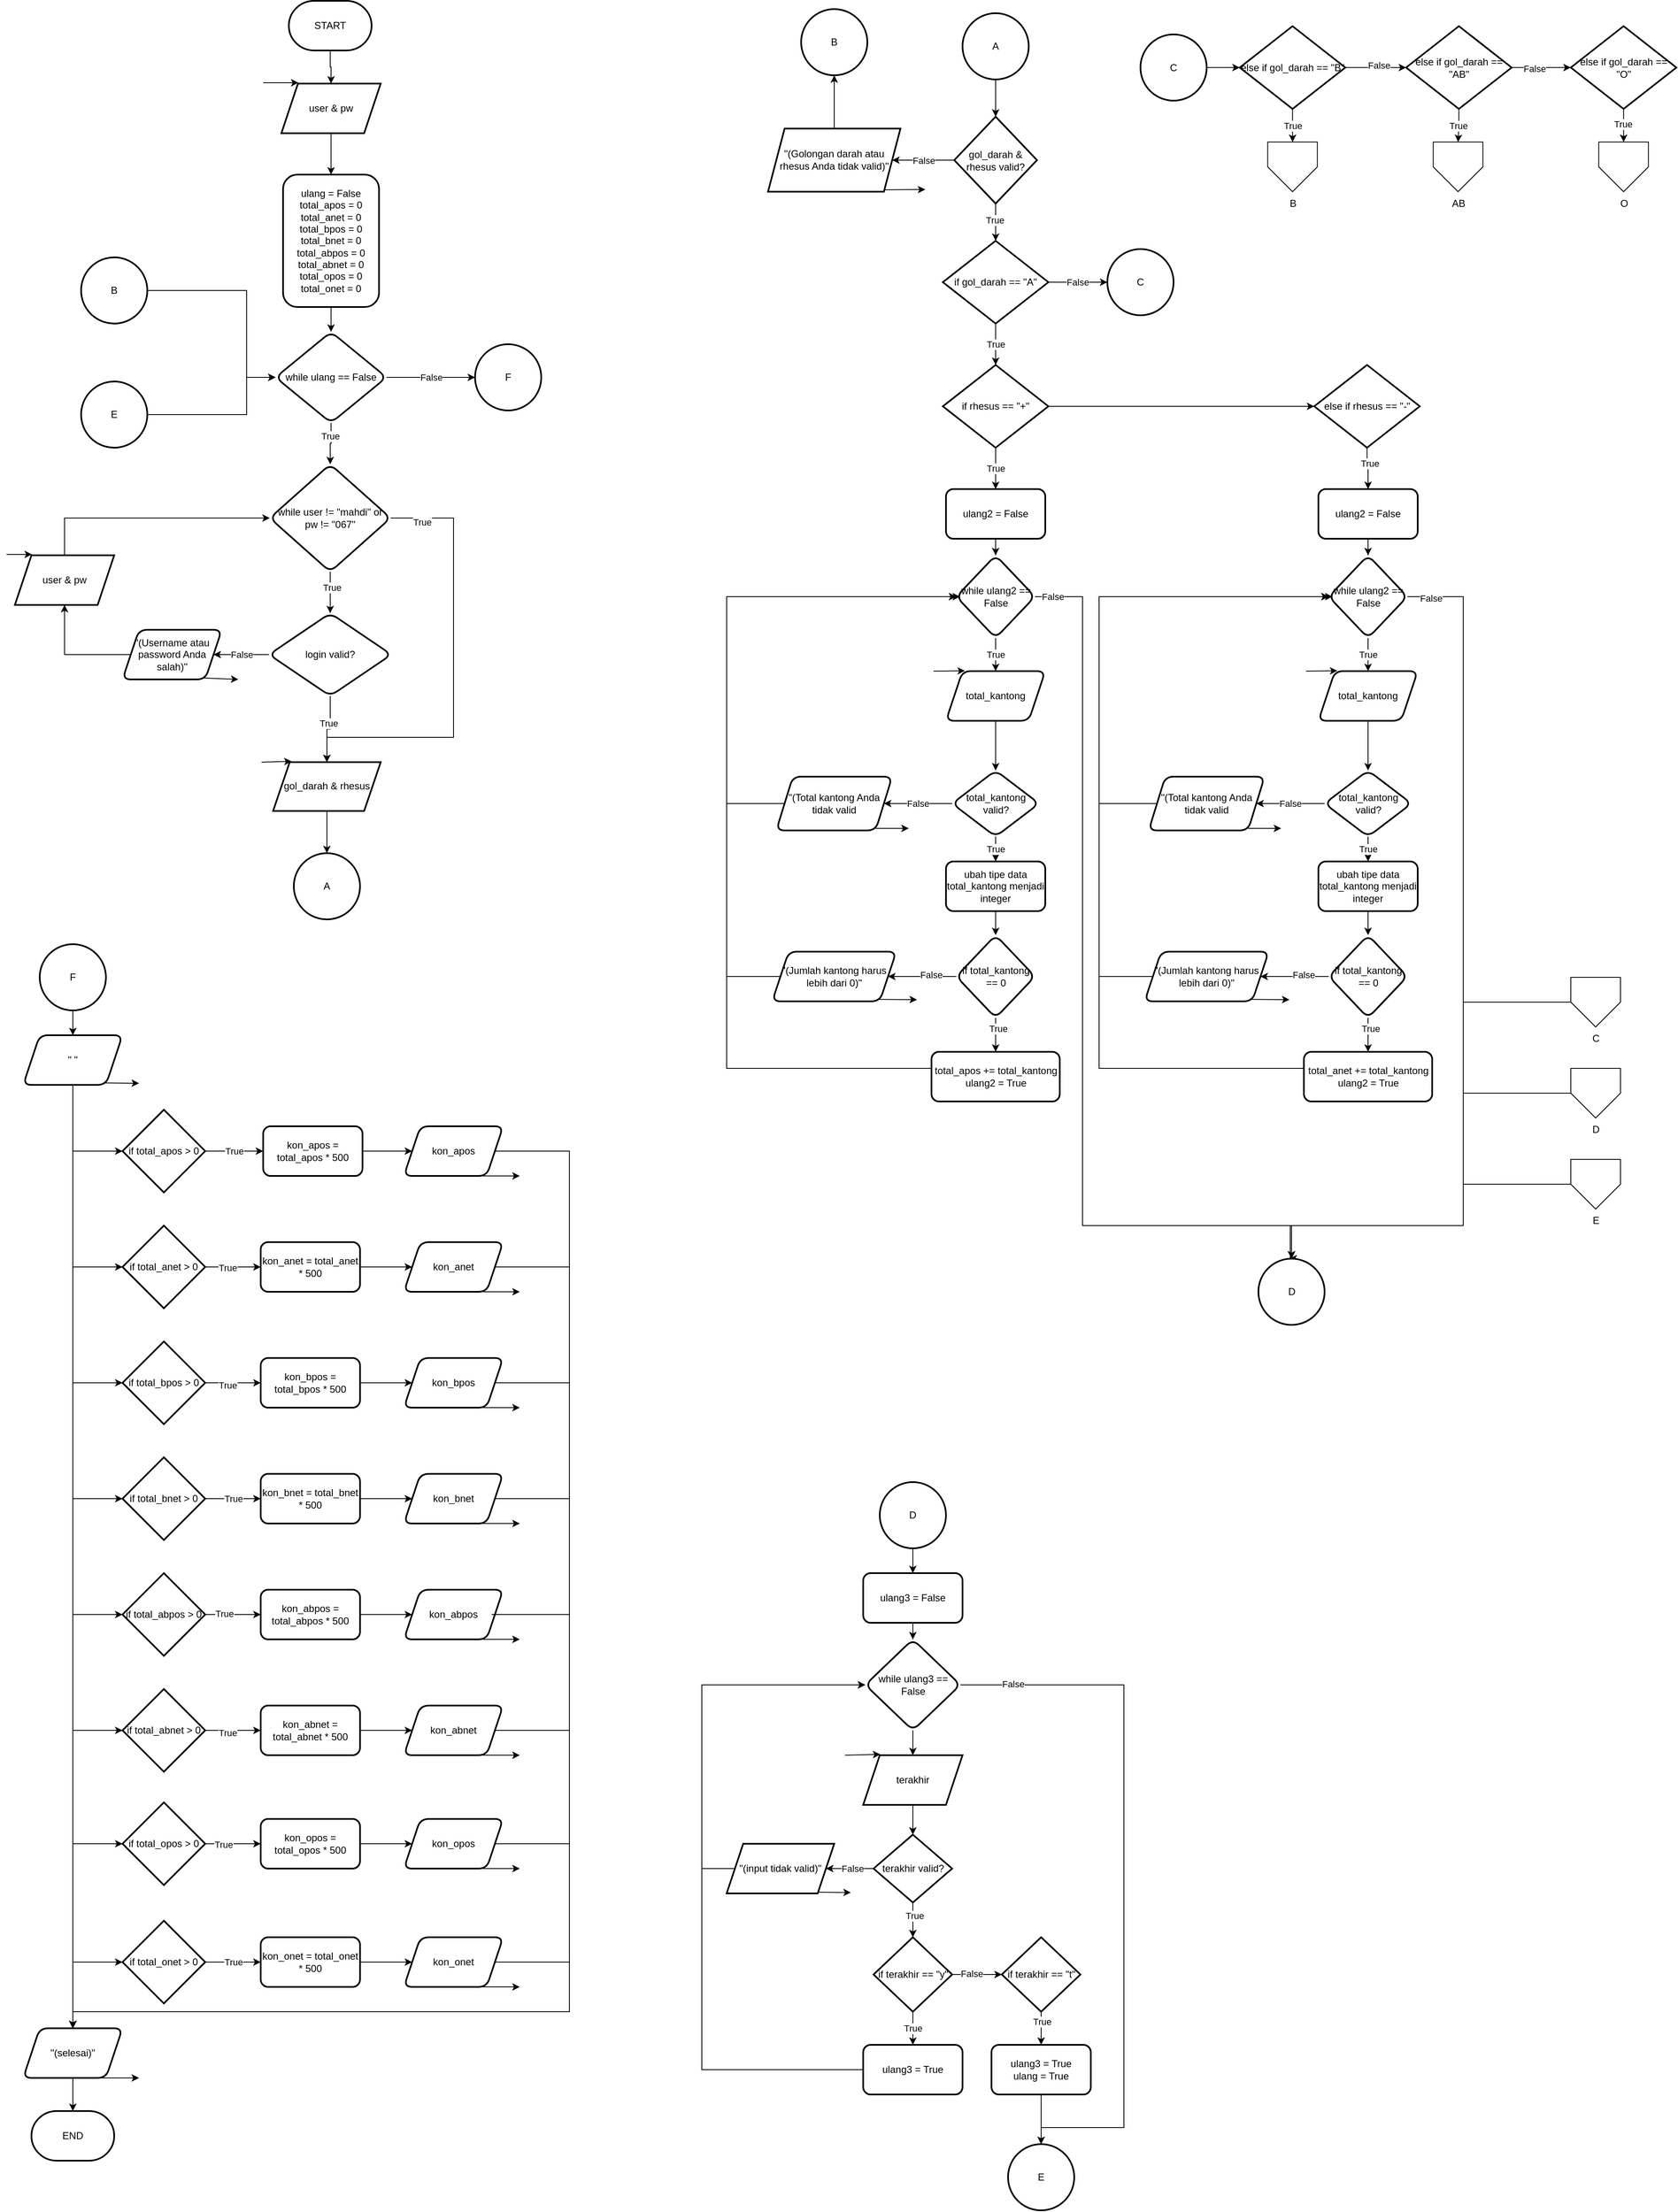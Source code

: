 <mxfile version="28.1.2" pages="4">
  <diagram name="Page-1" id="WzUkopzQUPRQ7cPYF_5L">
    <mxGraphModel dx="2929" dy="1606" grid="1" gridSize="10" guides="1" tooltips="1" connect="1" arrows="1" fold="1" page="1" pageScale="1" pageWidth="827" pageHeight="1169" math="0" shadow="0">
      <root>
        <mxCell id="0" />
        <mxCell id="1" parent="0" />
        <mxCell id="nef3sMc-UeqUj0D8VYZ8-3" value="" style="edgeStyle=orthogonalEdgeStyle;rounded=0;orthogonalLoop=1;jettySize=auto;html=1;" parent="1" source="nef3sMc-UeqUj0D8VYZ8-1" target="nef3sMc-UeqUj0D8VYZ8-2" edge="1">
          <mxGeometry relative="1" as="geometry" />
        </mxCell>
        <mxCell id="nef3sMc-UeqUj0D8VYZ8-1" value="START" style="strokeWidth=2;html=1;shape=mxgraph.flowchart.terminator;whiteSpace=wrap;" parent="1" vertex="1">
          <mxGeometry x="361" y="40" width="100" height="60" as="geometry" />
        </mxCell>
        <mxCell id="RRr-eoJ4QPWKVoPVBvX3-33" value="" style="edgeStyle=orthogonalEdgeStyle;rounded=0;orthogonalLoop=1;jettySize=auto;html=1;" parent="1" source="nef3sMc-UeqUj0D8VYZ8-2" target="nef3sMc-UeqUj0D8VYZ8-12" edge="1">
          <mxGeometry relative="1" as="geometry" />
        </mxCell>
        <mxCell id="nef3sMc-UeqUj0D8VYZ8-2" value="user &amp;amp; pw" style="shape=parallelogram;perimeter=parallelogramPerimeter;whiteSpace=wrap;html=1;fixedSize=1;strokeWidth=2;" parent="1" vertex="1">
          <mxGeometry x="352" y="140" width="120" height="60" as="geometry" />
        </mxCell>
        <mxCell id="nef3sMc-UeqUj0D8VYZ8-4" value="" style="endArrow=classic;html=1;rounded=0;entryX=0.172;entryY=-0.017;entryDx=0;entryDy=0;entryPerimeter=0;" parent="1" target="nef3sMc-UeqUj0D8VYZ8-2" edge="1">
          <mxGeometry width="50" height="50" relative="1" as="geometry">
            <mxPoint x="330" y="139" as="sourcePoint" />
            <mxPoint x="420" y="200" as="targetPoint" />
          </mxGeometry>
        </mxCell>
        <mxCell id="nef3sMc-UeqUj0D8VYZ8-15" value="" style="edgeStyle=orthogonalEdgeStyle;rounded=0;orthogonalLoop=1;jettySize=auto;html=1;" parent="1" source="nef3sMc-UeqUj0D8VYZ8-12" target="nef3sMc-UeqUj0D8VYZ8-14" edge="1">
          <mxGeometry relative="1" as="geometry" />
        </mxCell>
        <mxCell id="nef3sMc-UeqUj0D8VYZ8-12" value="&lt;div&gt;ulang = False&lt;/div&gt;&lt;div&gt;total_apos = 0&lt;/div&gt;&lt;div&gt;total_anet = 0&lt;/div&gt;&lt;div&gt;total_bpos = 0&lt;/div&gt;&lt;div&gt;total_bnet = 0&lt;/div&gt;&lt;div&gt;total_abpos = 0&lt;/div&gt;&lt;div&gt;total_abnet = 0&lt;/div&gt;&lt;div&gt;total_opos = 0&lt;/div&gt;&lt;div&gt;total_onet = 0&lt;/div&gt;" style="rounded=1;whiteSpace=wrap;html=1;strokeWidth=2;" parent="1" vertex="1">
          <mxGeometry x="354" y="250" width="116" height="160" as="geometry" />
        </mxCell>
        <mxCell id="nef3sMc-UeqUj0D8VYZ8-17" value="" style="edgeStyle=orthogonalEdgeStyle;rounded=0;orthogonalLoop=1;jettySize=auto;html=1;" parent="1" source="nef3sMc-UeqUj0D8VYZ8-14" target="nef3sMc-UeqUj0D8VYZ8-16" edge="1">
          <mxGeometry relative="1" as="geometry" />
        </mxCell>
        <mxCell id="RRr-eoJ4QPWKVoPVBvX3-1" value="True" style="edgeLabel;html=1;align=center;verticalAlign=middle;resizable=0;points=[];" parent="nef3sMc-UeqUj0D8VYZ8-17" vertex="1" connectable="0">
          <mxGeometry x="-0.367" y="-1" relative="1" as="geometry">
            <mxPoint as="offset" />
          </mxGeometry>
        </mxCell>
        <mxCell id="GTBBH0S-Y_rUjmRL57U8-57" value="False" style="edgeStyle=orthogonalEdgeStyle;rounded=0;orthogonalLoop=1;jettySize=auto;html=1;" parent="1" source="nef3sMc-UeqUj0D8VYZ8-14" target="GTBBH0S-Y_rUjmRL57U8-56" edge="1">
          <mxGeometry relative="1" as="geometry" />
        </mxCell>
        <mxCell id="nef3sMc-UeqUj0D8VYZ8-14" value="while ulang == False" style="rhombus;whiteSpace=wrap;html=1;rounded=1;strokeWidth=2;" parent="1" vertex="1">
          <mxGeometry x="345" y="440" width="134" height="110" as="geometry" />
        </mxCell>
        <mxCell id="RRr-eoJ4QPWKVoPVBvX3-3" value="" style="edgeStyle=orthogonalEdgeStyle;rounded=0;orthogonalLoop=1;jettySize=auto;html=1;" parent="1" source="nef3sMc-UeqUj0D8VYZ8-16" target="RRr-eoJ4QPWKVoPVBvX3-2" edge="1">
          <mxGeometry relative="1" as="geometry" />
        </mxCell>
        <mxCell id="RRr-eoJ4QPWKVoPVBvX3-4" value="True" style="edgeLabel;html=1;align=center;verticalAlign=middle;resizable=0;points=[];" parent="RRr-eoJ4QPWKVoPVBvX3-3" vertex="1" connectable="0">
          <mxGeometry x="-0.283" y="2" relative="1" as="geometry">
            <mxPoint y="1" as="offset" />
          </mxGeometry>
        </mxCell>
        <mxCell id="ty-gqLzrAs3b29mBGiHB-2" style="edgeStyle=orthogonalEdgeStyle;rounded=0;orthogonalLoop=1;jettySize=auto;html=1;exitX=1;exitY=0.5;exitDx=0;exitDy=0;entryX=0.5;entryY=0;entryDx=0;entryDy=0;" parent="1" source="nef3sMc-UeqUj0D8VYZ8-16" target="RRr-eoJ4QPWKVoPVBvX3-35" edge="1">
          <mxGeometry relative="1" as="geometry">
            <Array as="points">
              <mxPoint x="560" y="665" />
              <mxPoint x="560" y="930" />
              <mxPoint x="407" y="930" />
            </Array>
          </mxGeometry>
        </mxCell>
        <mxCell id="ty-gqLzrAs3b29mBGiHB-3" value="True" style="edgeLabel;html=1;align=center;verticalAlign=middle;resizable=0;points=[];" parent="ty-gqLzrAs3b29mBGiHB-2" vertex="1" connectable="0">
          <mxGeometry x="-0.859" y="-5" relative="1" as="geometry">
            <mxPoint x="1" as="offset" />
          </mxGeometry>
        </mxCell>
        <mxCell id="nef3sMc-UeqUj0D8VYZ8-16" value="while user != &quot;mahdi&quot; or pw != &quot;067&quot;" style="rhombus;whiteSpace=wrap;html=1;rounded=1;strokeWidth=2;" parent="1" vertex="1">
          <mxGeometry x="338" y="600" width="146" height="130" as="geometry" />
        </mxCell>
        <mxCell id="RRr-eoJ4QPWKVoPVBvX3-19" value="False" style="edgeStyle=orthogonalEdgeStyle;rounded=0;orthogonalLoop=1;jettySize=auto;html=1;" parent="1" source="RRr-eoJ4QPWKVoPVBvX3-2" target="RRr-eoJ4QPWKVoPVBvX3-18" edge="1">
          <mxGeometry relative="1" as="geometry" />
        </mxCell>
        <mxCell id="RRr-eoJ4QPWKVoPVBvX3-37" value="" style="edgeStyle=orthogonalEdgeStyle;rounded=0;orthogonalLoop=1;jettySize=auto;html=1;" parent="1" source="RRr-eoJ4QPWKVoPVBvX3-2" target="RRr-eoJ4QPWKVoPVBvX3-35" edge="1">
          <mxGeometry relative="1" as="geometry" />
        </mxCell>
        <mxCell id="RRr-eoJ4QPWKVoPVBvX3-38" value="True" style="edgeLabel;html=1;align=center;verticalAlign=middle;resizable=0;points=[];" parent="RRr-eoJ4QPWKVoPVBvX3-37" vertex="1" connectable="0">
          <mxGeometry x="-0.229" y="-2" relative="1" as="geometry">
            <mxPoint as="offset" />
          </mxGeometry>
        </mxCell>
        <mxCell id="RRr-eoJ4QPWKVoPVBvX3-2" value="login valid?" style="rhombus;whiteSpace=wrap;html=1;rounded=1;strokeWidth=2;" parent="1" vertex="1">
          <mxGeometry x="337" y="780" width="148" height="100" as="geometry" />
        </mxCell>
        <mxCell id="RRr-eoJ4QPWKVoPVBvX3-27" value="" style="edgeStyle=orthogonalEdgeStyle;rounded=0;orthogonalLoop=1;jettySize=auto;html=1;" parent="1" source="RRr-eoJ4QPWKVoPVBvX3-18" target="RRr-eoJ4QPWKVoPVBvX3-25" edge="1">
          <mxGeometry relative="1" as="geometry" />
        </mxCell>
        <mxCell id="RRr-eoJ4QPWKVoPVBvX3-18" value="&quot;(Username atau password Anda salah)&quot;" style="shape=parallelogram;perimeter=parallelogramPerimeter;whiteSpace=wrap;html=1;fixedSize=1;rounded=1;strokeWidth=2;" parent="1" vertex="1">
          <mxGeometry x="160" y="800" width="120" height="60" as="geometry" />
        </mxCell>
        <mxCell id="RRr-eoJ4QPWKVoPVBvX3-20" value="" style="endArrow=classic;html=1;rounded=0;exitX=0.81;exitY=0.97;exitDx=0;exitDy=0;exitPerimeter=0;" parent="1" source="RRr-eoJ4QPWKVoPVBvX3-18" edge="1">
          <mxGeometry width="50" height="50" relative="1" as="geometry">
            <mxPoint x="290" y="850" as="sourcePoint" />
            <mxPoint x="300" y="860" as="targetPoint" />
          </mxGeometry>
        </mxCell>
        <mxCell id="RRr-eoJ4QPWKVoPVBvX3-34" style="edgeStyle=orthogonalEdgeStyle;rounded=0;orthogonalLoop=1;jettySize=auto;html=1;exitX=0.5;exitY=0;exitDx=0;exitDy=0;entryX=0;entryY=0.5;entryDx=0;entryDy=0;" parent="1" source="RRr-eoJ4QPWKVoPVBvX3-25" target="nef3sMc-UeqUj0D8VYZ8-16" edge="1">
          <mxGeometry relative="1" as="geometry" />
        </mxCell>
        <mxCell id="RRr-eoJ4QPWKVoPVBvX3-25" value="user &amp;amp; pw" style="shape=parallelogram;perimeter=parallelogramPerimeter;whiteSpace=wrap;html=1;fixedSize=1;strokeWidth=2;" parent="1" vertex="1">
          <mxGeometry x="30" y="710" width="120" height="60" as="geometry" />
        </mxCell>
        <mxCell id="RRr-eoJ4QPWKVoPVBvX3-26" value="" style="endArrow=classic;html=1;rounded=0;entryX=0.172;entryY=-0.017;entryDx=0;entryDy=0;entryPerimeter=0;" parent="1" target="RRr-eoJ4QPWKVoPVBvX3-25" edge="1">
          <mxGeometry width="50" height="50" relative="1" as="geometry">
            <mxPoint x="20" y="709" as="sourcePoint" />
            <mxPoint x="100" y="861.02" as="targetPoint" />
          </mxGeometry>
        </mxCell>
        <mxCell id="RRr-eoJ4QPWKVoPVBvX3-40" value="" style="edgeStyle=orthogonalEdgeStyle;rounded=0;orthogonalLoop=1;jettySize=auto;html=1;" parent="1" source="RRr-eoJ4QPWKVoPVBvX3-35" target="RRr-eoJ4QPWKVoPVBvX3-39" edge="1">
          <mxGeometry relative="1" as="geometry" />
        </mxCell>
        <mxCell id="RRr-eoJ4QPWKVoPVBvX3-35" value="gol_darah &amp;amp; rhesus" style="shape=parallelogram;perimeter=parallelogramPerimeter;whiteSpace=wrap;html=1;fixedSize=1;strokeWidth=2;" parent="1" vertex="1">
          <mxGeometry x="342" y="960" width="130" height="58.98" as="geometry" />
        </mxCell>
        <mxCell id="RRr-eoJ4QPWKVoPVBvX3-36" value="" style="endArrow=classic;html=1;rounded=0;entryX=0.172;entryY=-0.017;entryDx=0;entryDy=0;entryPerimeter=0;" parent="1" target="RRr-eoJ4QPWKVoPVBvX3-35" edge="1">
          <mxGeometry width="50" height="50" relative="1" as="geometry">
            <mxPoint x="328" y="960" as="sourcePoint" />
            <mxPoint x="418" y="1001.02" as="targetPoint" />
          </mxGeometry>
        </mxCell>
        <mxCell id="RRr-eoJ4QPWKVoPVBvX3-39" value="A" style="ellipse;whiteSpace=wrap;html=1;strokeWidth=2;" parent="1" vertex="1">
          <mxGeometry x="367" y="1070" width="80" height="80" as="geometry" />
        </mxCell>
        <mxCell id="RRr-eoJ4QPWKVoPVBvX3-43" value="" style="edgeStyle=orthogonalEdgeStyle;rounded=0;orthogonalLoop=1;jettySize=auto;html=1;" parent="1" source="RRr-eoJ4QPWKVoPVBvX3-41" target="RRr-eoJ4QPWKVoPVBvX3-42" edge="1">
          <mxGeometry relative="1" as="geometry" />
        </mxCell>
        <mxCell id="RRr-eoJ4QPWKVoPVBvX3-41" value="A" style="ellipse;whiteSpace=wrap;html=1;strokeWidth=2;" parent="1" vertex="1">
          <mxGeometry x="1175" y="55" width="80" height="80" as="geometry" />
        </mxCell>
        <mxCell id="RRr-eoJ4QPWKVoPVBvX3-47" value="False" style="edgeStyle=orthogonalEdgeStyle;rounded=0;orthogonalLoop=1;jettySize=auto;html=1;" parent="1" source="RRr-eoJ4QPWKVoPVBvX3-42" target="RRr-eoJ4QPWKVoPVBvX3-46" edge="1">
          <mxGeometry relative="1" as="geometry" />
        </mxCell>
        <mxCell id="RRr-eoJ4QPWKVoPVBvX3-51" value="" style="edgeStyle=orthogonalEdgeStyle;rounded=0;orthogonalLoop=1;jettySize=auto;html=1;" parent="1" source="RRr-eoJ4QPWKVoPVBvX3-42" target="RRr-eoJ4QPWKVoPVBvX3-50" edge="1">
          <mxGeometry relative="1" as="geometry" />
        </mxCell>
        <mxCell id="RRr-eoJ4QPWKVoPVBvX3-52" value="True" style="edgeLabel;html=1;align=center;verticalAlign=middle;resizable=0;points=[];" parent="RRr-eoJ4QPWKVoPVBvX3-51" vertex="1" connectable="0">
          <mxGeometry x="-0.142" y="-1" relative="1" as="geometry">
            <mxPoint as="offset" />
          </mxGeometry>
        </mxCell>
        <mxCell id="RRr-eoJ4QPWKVoPVBvX3-42" value="gol_darah &amp;amp; rhesus valid?" style="rhombus;whiteSpace=wrap;html=1;strokeWidth=2;" parent="1" vertex="1">
          <mxGeometry x="1165" y="180" width="100" height="105" as="geometry" />
        </mxCell>
        <mxCell id="RRr-eoJ4QPWKVoPVBvX3-49" value="" style="edgeStyle=orthogonalEdgeStyle;rounded=0;orthogonalLoop=1;jettySize=auto;html=1;" parent="1" source="RRr-eoJ4QPWKVoPVBvX3-46" target="RRr-eoJ4QPWKVoPVBvX3-48" edge="1">
          <mxGeometry relative="1" as="geometry" />
        </mxCell>
        <mxCell id="RRr-eoJ4QPWKVoPVBvX3-46" value="&quot;(Golongan darah atau rhesus Anda tidak valid)&quot;" style="shape=parallelogram;perimeter=parallelogramPerimeter;whiteSpace=wrap;html=1;fixedSize=1;strokeWidth=2;" parent="1" vertex="1">
          <mxGeometry x="940" y="194.37" width="160" height="76.25" as="geometry" />
        </mxCell>
        <mxCell id="RRr-eoJ4QPWKVoPVBvX3-48" value="B" style="ellipse;whiteSpace=wrap;html=1;strokeWidth=2;" parent="1" vertex="1">
          <mxGeometry x="980" y="50.005" width="80" height="80" as="geometry" />
        </mxCell>
        <mxCell id="RRr-eoJ4QPWKVoPVBvX3-56" value="True" style="edgeStyle=orthogonalEdgeStyle;rounded=0;orthogonalLoop=1;jettySize=auto;html=1;" parent="1" source="RRr-eoJ4QPWKVoPVBvX3-50" target="RRr-eoJ4QPWKVoPVBvX3-55" edge="1">
          <mxGeometry relative="1" as="geometry" />
        </mxCell>
        <mxCell id="RRr-eoJ4QPWKVoPVBvX3-108" value="False" style="edgeStyle=orthogonalEdgeStyle;rounded=0;orthogonalLoop=1;jettySize=auto;html=1;" parent="1" source="RRr-eoJ4QPWKVoPVBvX3-50" target="RRr-eoJ4QPWKVoPVBvX3-107" edge="1">
          <mxGeometry relative="1" as="geometry" />
        </mxCell>
        <mxCell id="RRr-eoJ4QPWKVoPVBvX3-50" value="if gol_darah == &quot;A&quot;" style="rhombus;whiteSpace=wrap;html=1;strokeWidth=2;" parent="1" vertex="1">
          <mxGeometry x="1151.25" y="330" width="127.5" height="100" as="geometry" />
        </mxCell>
        <mxCell id="RRr-eoJ4QPWKVoPVBvX3-60" value="True" style="edgeStyle=orthogonalEdgeStyle;rounded=0;orthogonalLoop=1;jettySize=auto;html=1;" parent="1" source="RRr-eoJ4QPWKVoPVBvX3-55" target="RRr-eoJ4QPWKVoPVBvX3-59" edge="1">
          <mxGeometry relative="1" as="geometry" />
        </mxCell>
        <mxCell id="33TuoyGehupieSkg8YpY-4" value="" style="edgeStyle=orthogonalEdgeStyle;rounded=0;orthogonalLoop=1;jettySize=auto;html=1;" parent="1" source="RRr-eoJ4QPWKVoPVBvX3-55" target="33TuoyGehupieSkg8YpY-3" edge="1">
          <mxGeometry relative="1" as="geometry" />
        </mxCell>
        <mxCell id="RRr-eoJ4QPWKVoPVBvX3-55" value="if rhesus == &quot;+&quot;" style="rhombus;whiteSpace=wrap;html=1;strokeWidth=2;" parent="1" vertex="1">
          <mxGeometry x="1151.25" y="480" width="127.5" height="100" as="geometry" />
        </mxCell>
        <mxCell id="RRr-eoJ4QPWKVoPVBvX3-87" value="" style="edgeStyle=orthogonalEdgeStyle;rounded=0;orthogonalLoop=1;jettySize=auto;html=1;" parent="1" source="RRr-eoJ4QPWKVoPVBvX3-59" target="RRr-eoJ4QPWKVoPVBvX3-86" edge="1">
          <mxGeometry relative="1" as="geometry" />
        </mxCell>
        <mxCell id="RRr-eoJ4QPWKVoPVBvX3-59" value="ulang2 = False" style="rounded=1;whiteSpace=wrap;html=1;strokeWidth=2;" parent="1" vertex="1">
          <mxGeometry x="1155" y="630" width="120" height="60" as="geometry" />
        </mxCell>
        <mxCell id="RRr-eoJ4QPWKVoPVBvX3-69" value="" style="edgeStyle=orthogonalEdgeStyle;rounded=0;orthogonalLoop=1;jettySize=auto;html=1;" parent="1" source="RRr-eoJ4QPWKVoPVBvX3-63" target="RRr-eoJ4QPWKVoPVBvX3-68" edge="1">
          <mxGeometry relative="1" as="geometry" />
        </mxCell>
        <mxCell id="RRr-eoJ4QPWKVoPVBvX3-63" value="total_kantong" style="shape=parallelogram;perimeter=parallelogramPerimeter;whiteSpace=wrap;html=1;fixedSize=1;rounded=1;strokeWidth=2;" parent="1" vertex="1">
          <mxGeometry x="1155" y="850" width="120" height="60" as="geometry" />
        </mxCell>
        <mxCell id="RRr-eoJ4QPWKVoPVBvX3-66" value="" style="endArrow=classic;html=1;rounded=0;exitX=0.877;exitY=0.97;exitDx=0;exitDy=0;exitPerimeter=0;" parent="1" source="RRr-eoJ4QPWKVoPVBvX3-46" edge="1">
          <mxGeometry width="50" height="50" relative="1" as="geometry">
            <mxPoint x="1110" y="260" as="sourcePoint" />
            <mxPoint x="1130" y="268" as="targetPoint" />
          </mxGeometry>
        </mxCell>
        <mxCell id="RRr-eoJ4QPWKVoPVBvX3-67" value="" style="endArrow=classic;html=1;rounded=0;entryX=0.191;entryY=-0.007;entryDx=0;entryDy=0;entryPerimeter=0;" parent="1" target="RRr-eoJ4QPWKVoPVBvX3-63" edge="1">
          <mxGeometry width="50" height="50" relative="1" as="geometry">
            <mxPoint x="1140" y="850" as="sourcePoint" />
            <mxPoint x="1179" y="870" as="targetPoint" />
          </mxGeometry>
        </mxCell>
        <mxCell id="RRr-eoJ4QPWKVoPVBvX3-71" value="False" style="edgeStyle=orthogonalEdgeStyle;rounded=0;orthogonalLoop=1;jettySize=auto;html=1;" parent="1" source="RRr-eoJ4QPWKVoPVBvX3-68" target="RRr-eoJ4QPWKVoPVBvX3-70" edge="1">
          <mxGeometry relative="1" as="geometry" />
        </mxCell>
        <mxCell id="RRr-eoJ4QPWKVoPVBvX3-93" value="True" style="edgeStyle=orthogonalEdgeStyle;rounded=0;orthogonalLoop=1;jettySize=auto;html=1;" parent="1" source="RRr-eoJ4QPWKVoPVBvX3-68" target="RRr-eoJ4QPWKVoPVBvX3-76" edge="1">
          <mxGeometry relative="1" as="geometry" />
        </mxCell>
        <mxCell id="RRr-eoJ4QPWKVoPVBvX3-68" value="total_kantong valid?" style="rhombus;whiteSpace=wrap;html=1;rounded=1;strokeWidth=2;" parent="1" vertex="1">
          <mxGeometry x="1162.5" y="970" width="105" height="80" as="geometry" />
        </mxCell>
        <mxCell id="RRr-eoJ4QPWKVoPVBvX3-103" style="edgeStyle=orthogonalEdgeStyle;rounded=0;orthogonalLoop=1;jettySize=auto;html=1;exitX=0;exitY=0.5;exitDx=0;exitDy=0;entryX=0;entryY=0.5;entryDx=0;entryDy=0;" parent="1" source="RRr-eoJ4QPWKVoPVBvX3-70" target="RRr-eoJ4QPWKVoPVBvX3-86" edge="1">
          <mxGeometry relative="1" as="geometry">
            <Array as="points">
              <mxPoint x="890" y="1010" />
              <mxPoint x="890" y="760" />
            </Array>
          </mxGeometry>
        </mxCell>
        <mxCell id="RRr-eoJ4QPWKVoPVBvX3-70" value="&quot;(Total kantong Anda tidak valid" style="shape=parallelogram;perimeter=parallelogramPerimeter;whiteSpace=wrap;html=1;fixedSize=1;rounded=1;strokeWidth=2;" parent="1" vertex="1">
          <mxGeometry x="950" y="977.5" width="140" height="65" as="geometry" />
        </mxCell>
        <mxCell id="RRr-eoJ4QPWKVoPVBvX3-73" value="" style="endArrow=classic;html=1;rounded=0;" parent="1" edge="1">
          <mxGeometry width="50" height="50" relative="1" as="geometry">
            <mxPoint x="1070" y="1040" as="sourcePoint" />
            <mxPoint x="1110" y="1040" as="targetPoint" />
          </mxGeometry>
        </mxCell>
        <mxCell id="RRr-eoJ4QPWKVoPVBvX3-94" value="" style="edgeStyle=orthogonalEdgeStyle;rounded=0;orthogonalLoop=1;jettySize=auto;html=1;" parent="1" source="RRr-eoJ4QPWKVoPVBvX3-76" target="RRr-eoJ4QPWKVoPVBvX3-79" edge="1">
          <mxGeometry relative="1" as="geometry" />
        </mxCell>
        <mxCell id="RRr-eoJ4QPWKVoPVBvX3-76" value="ubah tipe data total_kantong menjadi integer" style="rounded=1;whiteSpace=wrap;html=1;strokeWidth=2;" parent="1" vertex="1">
          <mxGeometry x="1155" y="1080" width="120" height="60" as="geometry" />
        </mxCell>
        <mxCell id="RRr-eoJ4QPWKVoPVBvX3-95" value="" style="edgeStyle=orthogonalEdgeStyle;rounded=0;orthogonalLoop=1;jettySize=auto;html=1;" parent="1" source="RRr-eoJ4QPWKVoPVBvX3-79" target="RRr-eoJ4QPWKVoPVBvX3-82" edge="1">
          <mxGeometry relative="1" as="geometry" />
        </mxCell>
        <mxCell id="RRr-eoJ4QPWKVoPVBvX3-105" value="False" style="edgeLabel;html=1;align=center;verticalAlign=middle;resizable=0;points=[];" parent="RRr-eoJ4QPWKVoPVBvX3-95" vertex="1" connectable="0">
          <mxGeometry x="-0.245" y="-2" relative="1" as="geometry">
            <mxPoint as="offset" />
          </mxGeometry>
        </mxCell>
        <mxCell id="RRr-eoJ4QPWKVoPVBvX3-96" value="" style="edgeStyle=orthogonalEdgeStyle;rounded=0;orthogonalLoop=1;jettySize=auto;html=1;" parent="1" source="RRr-eoJ4QPWKVoPVBvX3-79" target="RRr-eoJ4QPWKVoPVBvX3-84" edge="1">
          <mxGeometry relative="1" as="geometry" />
        </mxCell>
        <mxCell id="RRr-eoJ4QPWKVoPVBvX3-106" value="True" style="edgeLabel;html=1;align=center;verticalAlign=middle;resizable=0;points=[];" parent="RRr-eoJ4QPWKVoPVBvX3-96" vertex="1" connectable="0">
          <mxGeometry x="-0.372" y="3" relative="1" as="geometry">
            <mxPoint as="offset" />
          </mxGeometry>
        </mxCell>
        <mxCell id="RRr-eoJ4QPWKVoPVBvX3-79" value="if total_kantong == 0" style="rhombus;whiteSpace=wrap;html=1;rounded=1;strokeWidth=2;" parent="1" vertex="1">
          <mxGeometry x="1167.5" y="1169" width="95" height="100" as="geometry" />
        </mxCell>
        <mxCell id="RRr-eoJ4QPWKVoPVBvX3-104" style="edgeStyle=orthogonalEdgeStyle;rounded=0;orthogonalLoop=1;jettySize=auto;html=1;exitX=0;exitY=0.5;exitDx=0;exitDy=0;entryX=0;entryY=0.5;entryDx=0;entryDy=0;" parent="1" source="RRr-eoJ4QPWKVoPVBvX3-82" target="RRr-eoJ4QPWKVoPVBvX3-86" edge="1">
          <mxGeometry relative="1" as="geometry">
            <Array as="points">
              <mxPoint x="890" y="1219" />
              <mxPoint x="890" y="760" />
            </Array>
          </mxGeometry>
        </mxCell>
        <mxCell id="RRr-eoJ4QPWKVoPVBvX3-82" value="&quot;(Jumlah kantong harus lebih dari 0)&quot;" style="shape=parallelogram;perimeter=parallelogramPerimeter;whiteSpace=wrap;html=1;fixedSize=1;rounded=1;strokeWidth=2;" parent="1" vertex="1">
          <mxGeometry x="945" y="1189" width="150" height="60" as="geometry" />
        </mxCell>
        <mxCell id="RRr-eoJ4QPWKVoPVBvX3-84" value="total_apos += total_kantong&lt;div&gt;ulang2 = True&lt;/div&gt;" style="rounded=1;whiteSpace=wrap;html=1;strokeWidth=2;" parent="1" vertex="1">
          <mxGeometry x="1137.5" y="1310" width="155" height="60" as="geometry" />
        </mxCell>
        <mxCell id="RRr-eoJ4QPWKVoPVBvX3-89" value="True" style="edgeStyle=orthogonalEdgeStyle;rounded=0;orthogonalLoop=1;jettySize=auto;html=1;" parent="1" source="RRr-eoJ4QPWKVoPVBvX3-86" target="RRr-eoJ4QPWKVoPVBvX3-63" edge="1">
          <mxGeometry relative="1" as="geometry" />
        </mxCell>
        <mxCell id="GTBBH0S-Y_rUjmRL57U8-3" style="edgeStyle=orthogonalEdgeStyle;rounded=0;orthogonalLoop=1;jettySize=auto;html=1;exitX=1;exitY=0.5;exitDx=0;exitDy=0;entryX=0.5;entryY=0;entryDx=0;entryDy=0;" parent="1" source="RRr-eoJ4QPWKVoPVBvX3-86" target="GTBBH0S-Y_rUjmRL57U8-1" edge="1">
          <mxGeometry relative="1" as="geometry">
            <Array as="points">
              <mxPoint x="1320" y="760" />
              <mxPoint x="1320" y="1520" />
              <mxPoint x="1573" y="1520" />
            </Array>
          </mxGeometry>
        </mxCell>
        <mxCell id="A_Wm-V1dMKsCn1oM9Ewa-1" value="False" style="edgeLabel;html=1;align=center;verticalAlign=middle;resizable=0;points=[];" parent="GTBBH0S-Y_rUjmRL57U8-3" vertex="1" connectable="0">
          <mxGeometry x="-0.963" relative="1" as="geometry">
            <mxPoint x="1" as="offset" />
          </mxGeometry>
        </mxCell>
        <mxCell id="RRr-eoJ4QPWKVoPVBvX3-86" value="while ulang2 == False" style="rhombus;whiteSpace=wrap;html=1;rounded=1;strokeWidth=2;" parent="1" vertex="1">
          <mxGeometry x="1167.5" y="710" width="95" height="100" as="geometry" />
        </mxCell>
        <mxCell id="RRr-eoJ4QPWKVoPVBvX3-101" style="edgeStyle=orthogonalEdgeStyle;rounded=0;orthogonalLoop=1;jettySize=auto;html=1;exitX=0;exitY=0.5;exitDx=0;exitDy=0;" parent="1" source="RRr-eoJ4QPWKVoPVBvX3-84" edge="1">
          <mxGeometry relative="1" as="geometry">
            <mxPoint x="1172" y="760" as="targetPoint" />
            <Array as="points">
              <mxPoint x="890" y="1330" />
              <mxPoint x="890" y="760" />
              <mxPoint x="1172" y="760" />
            </Array>
          </mxGeometry>
        </mxCell>
        <mxCell id="RRr-eoJ4QPWKVoPVBvX3-107" value="C" style="ellipse;whiteSpace=wrap;html=1;strokeWidth=2;" parent="1" vertex="1">
          <mxGeometry x="1350" y="340" width="80" height="80" as="geometry" />
        </mxCell>
        <mxCell id="RRr-eoJ4QPWKVoPVBvX3-115" value="" style="edgeStyle=orthogonalEdgeStyle;rounded=0;orthogonalLoop=1;jettySize=auto;html=1;" parent="1" source="RRr-eoJ4QPWKVoPVBvX3-109" target="RRr-eoJ4QPWKVoPVBvX3-114" edge="1">
          <mxGeometry relative="1" as="geometry" />
        </mxCell>
        <mxCell id="RRr-eoJ4QPWKVoPVBvX3-109" value="C" style="ellipse;whiteSpace=wrap;html=1;strokeWidth=2;" parent="1" vertex="1">
          <mxGeometry x="1390" y="80.62" width="80" height="80" as="geometry" />
        </mxCell>
        <mxCell id="RRr-eoJ4QPWKVoPVBvX3-120" value="True" style="edgeStyle=orthogonalEdgeStyle;rounded=0;orthogonalLoop=1;jettySize=auto;html=1;" parent="1" source="RRr-eoJ4QPWKVoPVBvX3-114" target="RRr-eoJ4QPWKVoPVBvX3-118" edge="1">
          <mxGeometry relative="1" as="geometry" />
        </mxCell>
        <mxCell id="RRr-eoJ4QPWKVoPVBvX3-123" value="" style="edgeStyle=orthogonalEdgeStyle;rounded=0;orthogonalLoop=1;jettySize=auto;html=1;" parent="1" source="RRr-eoJ4QPWKVoPVBvX3-114" target="RRr-eoJ4QPWKVoPVBvX3-122" edge="1">
          <mxGeometry relative="1" as="geometry" />
        </mxCell>
        <mxCell id="RRr-eoJ4QPWKVoPVBvX3-124" value="False" style="edgeLabel;html=1;align=center;verticalAlign=middle;resizable=0;points=[];" parent="RRr-eoJ4QPWKVoPVBvX3-123" vertex="1" connectable="0">
          <mxGeometry x="0.098" y="3" relative="1" as="geometry">
            <mxPoint as="offset" />
          </mxGeometry>
        </mxCell>
        <mxCell id="RRr-eoJ4QPWKVoPVBvX3-114" value="else if gol_darah == &quot;B&quot;" style="rhombus;whiteSpace=wrap;html=1;strokeWidth=2;" parent="1" vertex="1">
          <mxGeometry x="1510" y="70.62" width="127.5" height="100" as="geometry" />
        </mxCell>
        <mxCell id="RRr-eoJ4QPWKVoPVBvX3-118" value="B" style="verticalLabelPosition=bottom;verticalAlign=top;html=1;shape=offPageConnector;rounded=0;size=0.5;" parent="1" vertex="1">
          <mxGeometry x="1543.75" y="210.62" width="60" height="60" as="geometry" />
        </mxCell>
        <mxCell id="RRr-eoJ4QPWKVoPVBvX3-121" value="" style="endArrow=classic;html=1;rounded=0;exitX=0.843;exitY=0.96;exitDx=0;exitDy=0;exitPerimeter=0;" parent="1" source="RRr-eoJ4QPWKVoPVBvX3-82" edge="1">
          <mxGeometry width="50" height="50" relative="1" as="geometry">
            <mxPoint x="1090" y="1230" as="sourcePoint" />
            <mxPoint x="1120" y="1247" as="targetPoint" />
          </mxGeometry>
        </mxCell>
        <mxCell id="RRr-eoJ4QPWKVoPVBvX3-126" value="True" style="edgeStyle=orthogonalEdgeStyle;rounded=0;orthogonalLoop=1;jettySize=auto;html=1;" parent="1" source="RRr-eoJ4QPWKVoPVBvX3-122" target="RRr-eoJ4QPWKVoPVBvX3-125" edge="1">
          <mxGeometry relative="1" as="geometry" />
        </mxCell>
        <mxCell id="RRr-eoJ4QPWKVoPVBvX3-131" value="" style="edgeStyle=orthogonalEdgeStyle;rounded=0;orthogonalLoop=1;jettySize=auto;html=1;" parent="1" source="RRr-eoJ4QPWKVoPVBvX3-122" target="RRr-eoJ4QPWKVoPVBvX3-129" edge="1">
          <mxGeometry relative="1" as="geometry" />
        </mxCell>
        <mxCell id="RRr-eoJ4QPWKVoPVBvX3-132" value="False" style="edgeLabel;html=1;align=center;verticalAlign=middle;resizable=0;points=[];" parent="RRr-eoJ4QPWKVoPVBvX3-131" vertex="1" connectable="0">
          <mxGeometry x="-0.269" relative="1" as="geometry">
            <mxPoint x="1" y="1" as="offset" />
          </mxGeometry>
        </mxCell>
        <mxCell id="RRr-eoJ4QPWKVoPVBvX3-122" value="else if gol_darah == &quot;AB&quot;" style="rhombus;whiteSpace=wrap;html=1;strokeWidth=2;" parent="1" vertex="1">
          <mxGeometry x="1711" y="70.62" width="127.5" height="100" as="geometry" />
        </mxCell>
        <mxCell id="RRr-eoJ4QPWKVoPVBvX3-125" value="AB" style="verticalLabelPosition=bottom;verticalAlign=top;html=1;shape=offPageConnector;rounded=0;size=0.5;" parent="1" vertex="1">
          <mxGeometry x="1743.75" y="210.62" width="60" height="60" as="geometry" />
        </mxCell>
        <mxCell id="RRr-eoJ4QPWKVoPVBvX3-128" value="" style="edgeStyle=orthogonalEdgeStyle;rounded=0;orthogonalLoop=1;jettySize=auto;html=1;" parent="1" source="RRr-eoJ4QPWKVoPVBvX3-129" target="RRr-eoJ4QPWKVoPVBvX3-130" edge="1">
          <mxGeometry relative="1" as="geometry" />
        </mxCell>
        <mxCell id="RRr-eoJ4QPWKVoPVBvX3-133" value="True" style="edgeLabel;html=1;align=center;verticalAlign=middle;resizable=0;points=[];" parent="RRr-eoJ4QPWKVoPVBvX3-128" vertex="1" connectable="0">
          <mxGeometry x="-0.074" y="-1" relative="1" as="geometry">
            <mxPoint as="offset" />
          </mxGeometry>
        </mxCell>
        <mxCell id="RRr-eoJ4QPWKVoPVBvX3-129" value="else if gol_darah == &quot;O&quot;" style="rhombus;whiteSpace=wrap;html=1;strokeWidth=2;" parent="1" vertex="1">
          <mxGeometry x="1910" y="70.62" width="127.5" height="100" as="geometry" />
        </mxCell>
        <mxCell id="RRr-eoJ4QPWKVoPVBvX3-130" value="O" style="verticalLabelPosition=bottom;verticalAlign=top;html=1;shape=offPageConnector;rounded=0;size=0.5;" parent="1" vertex="1">
          <mxGeometry x="1943.75" y="210.62" width="60" height="60" as="geometry" />
        </mxCell>
        <mxCell id="33TuoyGehupieSkg8YpY-57" value="" style="edgeStyle=orthogonalEdgeStyle;rounded=0;orthogonalLoop=1;jettySize=auto;html=1;" parent="1" source="33TuoyGehupieSkg8YpY-3" target="33TuoyGehupieSkg8YpY-33" edge="1">
          <mxGeometry relative="1" as="geometry" />
        </mxCell>
        <mxCell id="33TuoyGehupieSkg8YpY-58" value="True" style="edgeLabel;html=1;align=center;verticalAlign=middle;resizable=0;points=[];" parent="33TuoyGehupieSkg8YpY-57" vertex="1" connectable="0">
          <mxGeometry x="-0.282" y="3" relative="1" as="geometry">
            <mxPoint as="offset" />
          </mxGeometry>
        </mxCell>
        <mxCell id="33TuoyGehupieSkg8YpY-3" value="else if rhesus == &quot;-&quot;" style="rhombus;whiteSpace=wrap;html=1;strokeWidth=2;" parent="1" vertex="1">
          <mxGeometry x="1600" y="480" width="127.5" height="100" as="geometry" />
        </mxCell>
        <mxCell id="33TuoyGehupieSkg8YpY-32" value="" style="edgeStyle=orthogonalEdgeStyle;rounded=0;orthogonalLoop=1;jettySize=auto;html=1;" parent="1" source="33TuoyGehupieSkg8YpY-33" target="33TuoyGehupieSkg8YpY-54" edge="1">
          <mxGeometry relative="1" as="geometry" />
        </mxCell>
        <mxCell id="33TuoyGehupieSkg8YpY-33" value="ulang2 = False" style="rounded=1;whiteSpace=wrap;html=1;strokeWidth=2;" parent="1" vertex="1">
          <mxGeometry x="1605" y="630" width="120" height="60" as="geometry" />
        </mxCell>
        <mxCell id="33TuoyGehupieSkg8YpY-34" value="" style="edgeStyle=orthogonalEdgeStyle;rounded=0;orthogonalLoop=1;jettySize=auto;html=1;" parent="1" source="33TuoyGehupieSkg8YpY-35" target="33TuoyGehupieSkg8YpY-39" edge="1">
          <mxGeometry relative="1" as="geometry" />
        </mxCell>
        <mxCell id="33TuoyGehupieSkg8YpY-35" value="total_kantong" style="shape=parallelogram;perimeter=parallelogramPerimeter;whiteSpace=wrap;html=1;fixedSize=1;rounded=1;strokeWidth=2;" parent="1" vertex="1">
          <mxGeometry x="1605" y="850" width="120" height="60" as="geometry" />
        </mxCell>
        <mxCell id="33TuoyGehupieSkg8YpY-36" value="" style="endArrow=classic;html=1;rounded=0;entryX=0.191;entryY=-0.007;entryDx=0;entryDy=0;entryPerimeter=0;" parent="1" target="33TuoyGehupieSkg8YpY-35" edge="1">
          <mxGeometry width="50" height="50" relative="1" as="geometry">
            <mxPoint x="1590" y="850" as="sourcePoint" />
            <mxPoint x="1629" y="870" as="targetPoint" />
          </mxGeometry>
        </mxCell>
        <mxCell id="33TuoyGehupieSkg8YpY-37" value="False" style="edgeStyle=orthogonalEdgeStyle;rounded=0;orthogonalLoop=1;jettySize=auto;html=1;" parent="1" source="33TuoyGehupieSkg8YpY-39" target="33TuoyGehupieSkg8YpY-41" edge="1">
          <mxGeometry relative="1" as="geometry" />
        </mxCell>
        <mxCell id="33TuoyGehupieSkg8YpY-38" value="True" style="edgeStyle=orthogonalEdgeStyle;rounded=0;orthogonalLoop=1;jettySize=auto;html=1;" parent="1" source="33TuoyGehupieSkg8YpY-39" target="33TuoyGehupieSkg8YpY-44" edge="1">
          <mxGeometry relative="1" as="geometry" />
        </mxCell>
        <mxCell id="33TuoyGehupieSkg8YpY-39" value="total_kantong valid?" style="rhombus;whiteSpace=wrap;html=1;rounded=1;strokeWidth=2;" parent="1" vertex="1">
          <mxGeometry x="1612.5" y="970" width="105" height="80" as="geometry" />
        </mxCell>
        <mxCell id="33TuoyGehupieSkg8YpY-40" style="edgeStyle=orthogonalEdgeStyle;rounded=0;orthogonalLoop=1;jettySize=auto;html=1;exitX=0;exitY=0.5;exitDx=0;exitDy=0;entryX=0;entryY=0.5;entryDx=0;entryDy=0;" parent="1" source="33TuoyGehupieSkg8YpY-41" target="33TuoyGehupieSkg8YpY-54" edge="1">
          <mxGeometry relative="1" as="geometry">
            <Array as="points">
              <mxPoint x="1340" y="1010" />
              <mxPoint x="1340" y="760" />
            </Array>
          </mxGeometry>
        </mxCell>
        <mxCell id="33TuoyGehupieSkg8YpY-41" value="&quot;(Total kantong Anda tidak valid" style="shape=parallelogram;perimeter=parallelogramPerimeter;whiteSpace=wrap;html=1;fixedSize=1;rounded=1;strokeWidth=2;" parent="1" vertex="1">
          <mxGeometry x="1400" y="977.5" width="140" height="65" as="geometry" />
        </mxCell>
        <mxCell id="33TuoyGehupieSkg8YpY-42" value="" style="endArrow=classic;html=1;rounded=0;" parent="1" edge="1">
          <mxGeometry width="50" height="50" relative="1" as="geometry">
            <mxPoint x="1520" y="1040" as="sourcePoint" />
            <mxPoint x="1560" y="1040" as="targetPoint" />
          </mxGeometry>
        </mxCell>
        <mxCell id="33TuoyGehupieSkg8YpY-43" value="" style="edgeStyle=orthogonalEdgeStyle;rounded=0;orthogonalLoop=1;jettySize=auto;html=1;" parent="1" source="33TuoyGehupieSkg8YpY-44" target="33TuoyGehupieSkg8YpY-49" edge="1">
          <mxGeometry relative="1" as="geometry" />
        </mxCell>
        <mxCell id="33TuoyGehupieSkg8YpY-44" value="ubah tipe data total_kantong menjadi integer" style="rounded=1;whiteSpace=wrap;html=1;strokeWidth=2;" parent="1" vertex="1">
          <mxGeometry x="1605" y="1080" width="120" height="60" as="geometry" />
        </mxCell>
        <mxCell id="33TuoyGehupieSkg8YpY-45" value="" style="edgeStyle=orthogonalEdgeStyle;rounded=0;orthogonalLoop=1;jettySize=auto;html=1;" parent="1" source="33TuoyGehupieSkg8YpY-49" target="33TuoyGehupieSkg8YpY-51" edge="1">
          <mxGeometry relative="1" as="geometry" />
        </mxCell>
        <mxCell id="33TuoyGehupieSkg8YpY-46" value="False" style="edgeLabel;html=1;align=center;verticalAlign=middle;resizable=0;points=[];" parent="33TuoyGehupieSkg8YpY-45" vertex="1" connectable="0">
          <mxGeometry x="-0.245" y="-2" relative="1" as="geometry">
            <mxPoint as="offset" />
          </mxGeometry>
        </mxCell>
        <mxCell id="33TuoyGehupieSkg8YpY-47" value="" style="edgeStyle=orthogonalEdgeStyle;rounded=0;orthogonalLoop=1;jettySize=auto;html=1;" parent="1" source="33TuoyGehupieSkg8YpY-49" target="33TuoyGehupieSkg8YpY-52" edge="1">
          <mxGeometry relative="1" as="geometry" />
        </mxCell>
        <mxCell id="33TuoyGehupieSkg8YpY-48" value="True" style="edgeLabel;html=1;align=center;verticalAlign=middle;resizable=0;points=[];" parent="33TuoyGehupieSkg8YpY-47" vertex="1" connectable="0">
          <mxGeometry x="-0.372" y="3" relative="1" as="geometry">
            <mxPoint as="offset" />
          </mxGeometry>
        </mxCell>
        <mxCell id="33TuoyGehupieSkg8YpY-49" value="if total_kantong == 0" style="rhombus;whiteSpace=wrap;html=1;rounded=1;strokeWidth=2;" parent="1" vertex="1">
          <mxGeometry x="1617.5" y="1169" width="95" height="100" as="geometry" />
        </mxCell>
        <mxCell id="33TuoyGehupieSkg8YpY-50" style="edgeStyle=orthogonalEdgeStyle;rounded=0;orthogonalLoop=1;jettySize=auto;html=1;exitX=0;exitY=0.5;exitDx=0;exitDy=0;entryX=0;entryY=0.5;entryDx=0;entryDy=0;" parent="1" source="33TuoyGehupieSkg8YpY-51" target="33TuoyGehupieSkg8YpY-54" edge="1">
          <mxGeometry relative="1" as="geometry">
            <Array as="points">
              <mxPoint x="1340" y="1219" />
              <mxPoint x="1340" y="760" />
            </Array>
          </mxGeometry>
        </mxCell>
        <mxCell id="33TuoyGehupieSkg8YpY-51" value="&quot;(Jumlah kantong harus lebih dari 0)&quot;" style="shape=parallelogram;perimeter=parallelogramPerimeter;whiteSpace=wrap;html=1;fixedSize=1;rounded=1;strokeWidth=2;" parent="1" vertex="1">
          <mxGeometry x="1395" y="1189" width="150" height="60" as="geometry" />
        </mxCell>
        <mxCell id="33TuoyGehupieSkg8YpY-52" value="total_anet += total_kantong&lt;div&gt;ulang2 = True&lt;/div&gt;" style="rounded=1;whiteSpace=wrap;html=1;strokeWidth=2;" parent="1" vertex="1">
          <mxGeometry x="1587.5" y="1310" width="155" height="60" as="geometry" />
        </mxCell>
        <mxCell id="33TuoyGehupieSkg8YpY-53" value="True" style="edgeStyle=orthogonalEdgeStyle;rounded=0;orthogonalLoop=1;jettySize=auto;html=1;" parent="1" source="33TuoyGehupieSkg8YpY-54" target="33TuoyGehupieSkg8YpY-35" edge="1">
          <mxGeometry relative="1" as="geometry" />
        </mxCell>
        <mxCell id="GTBBH0S-Y_rUjmRL57U8-4" style="edgeStyle=orthogonalEdgeStyle;rounded=0;orthogonalLoop=1;jettySize=auto;html=1;exitX=1;exitY=0.5;exitDx=0;exitDy=0;entryX=0.5;entryY=0;entryDx=0;entryDy=0;" parent="1" source="33TuoyGehupieSkg8YpY-54" target="GTBBH0S-Y_rUjmRL57U8-1" edge="1">
          <mxGeometry relative="1" as="geometry">
            <Array as="points">
              <mxPoint x="1780" y="760" />
              <mxPoint x="1780" y="1520" />
              <mxPoint x="1573" y="1520" />
            </Array>
          </mxGeometry>
        </mxCell>
        <mxCell id="A_Wm-V1dMKsCn1oM9Ewa-2" value="False" style="edgeLabel;html=1;align=center;verticalAlign=middle;resizable=0;points=[];" parent="GTBBH0S-Y_rUjmRL57U8-4" vertex="1" connectable="0">
          <mxGeometry x="-0.947" y="-2" relative="1" as="geometry">
            <mxPoint as="offset" />
          </mxGeometry>
        </mxCell>
        <mxCell id="33TuoyGehupieSkg8YpY-54" value="while ulang2 == False" style="rhombus;whiteSpace=wrap;html=1;rounded=1;strokeWidth=2;" parent="1" vertex="1">
          <mxGeometry x="1617.5" y="710" width="95" height="100" as="geometry" />
        </mxCell>
        <mxCell id="33TuoyGehupieSkg8YpY-55" style="edgeStyle=orthogonalEdgeStyle;rounded=0;orthogonalLoop=1;jettySize=auto;html=1;exitX=0;exitY=0.5;exitDx=0;exitDy=0;" parent="1" source="33TuoyGehupieSkg8YpY-52" edge="1">
          <mxGeometry relative="1" as="geometry">
            <mxPoint x="1622" y="760" as="targetPoint" />
            <Array as="points">
              <mxPoint x="1340" y="1330" />
              <mxPoint x="1340" y="760" />
              <mxPoint x="1622" y="760" />
            </Array>
          </mxGeometry>
        </mxCell>
        <mxCell id="33TuoyGehupieSkg8YpY-56" value="" style="endArrow=classic;html=1;rounded=0;exitX=0.843;exitY=0.96;exitDx=0;exitDy=0;exitPerimeter=0;" parent="1" source="33TuoyGehupieSkg8YpY-51" edge="1">
          <mxGeometry width="50" height="50" relative="1" as="geometry">
            <mxPoint x="1540" y="1230" as="sourcePoint" />
            <mxPoint x="1570" y="1247" as="targetPoint" />
          </mxGeometry>
        </mxCell>
        <mxCell id="GTBBH0S-Y_rUjmRL57U8-5" style="edgeStyle=orthogonalEdgeStyle;rounded=0;orthogonalLoop=1;jettySize=auto;html=1;exitX=0;exitY=0.5;exitDx=0;exitDy=0;entryX=0.5;entryY=0;entryDx=0;entryDy=0;" parent="1" source="ty-gqLzrAs3b29mBGiHB-9" target="GTBBH0S-Y_rUjmRL57U8-1" edge="1">
          <mxGeometry relative="1" as="geometry">
            <Array as="points">
              <mxPoint x="1780" y="1250" />
              <mxPoint x="1780" y="1520" />
              <mxPoint x="1573" y="1520" />
            </Array>
          </mxGeometry>
        </mxCell>
        <mxCell id="ty-gqLzrAs3b29mBGiHB-9" value="C" style="verticalLabelPosition=bottom;verticalAlign=top;html=1;shape=offPageConnector;rounded=0;size=0.5;" parent="1" vertex="1">
          <mxGeometry x="1910" y="1220" width="60" height="60" as="geometry" />
        </mxCell>
        <mxCell id="GTBBH0S-Y_rUjmRL57U8-6" style="edgeStyle=orthogonalEdgeStyle;rounded=0;orthogonalLoop=1;jettySize=auto;html=1;exitX=0;exitY=0.5;exitDx=0;exitDy=0;" parent="1" source="ty-gqLzrAs3b29mBGiHB-11" edge="1">
          <mxGeometry relative="1" as="geometry">
            <mxPoint x="1570" y="1560" as="targetPoint" />
            <Array as="points">
              <mxPoint x="1780" y="1360" />
              <mxPoint x="1780" y="1520" />
              <mxPoint x="1571" y="1520" />
              <mxPoint x="1571" y="1560" />
            </Array>
          </mxGeometry>
        </mxCell>
        <mxCell id="ty-gqLzrAs3b29mBGiHB-11" value="D" style="verticalLabelPosition=bottom;verticalAlign=top;html=1;shape=offPageConnector;rounded=0;size=0.5;" parent="1" vertex="1">
          <mxGeometry x="1910" y="1330" width="60" height="60" as="geometry" />
        </mxCell>
        <mxCell id="GTBBH0S-Y_rUjmRL57U8-8" style="edgeStyle=orthogonalEdgeStyle;rounded=0;orthogonalLoop=1;jettySize=auto;html=1;exitX=0;exitY=0.5;exitDx=0;exitDy=0;entryX=0.5;entryY=0;entryDx=0;entryDy=0;" parent="1" source="ty-gqLzrAs3b29mBGiHB-12" target="GTBBH0S-Y_rUjmRL57U8-1" edge="1">
          <mxGeometry relative="1" as="geometry">
            <Array as="points">
              <mxPoint x="1780" y="1470" />
              <mxPoint x="1780" y="1520" />
              <mxPoint x="1573" y="1520" />
            </Array>
          </mxGeometry>
        </mxCell>
        <mxCell id="ty-gqLzrAs3b29mBGiHB-12" value="E" style="verticalLabelPosition=bottom;verticalAlign=top;html=1;shape=offPageConnector;rounded=0;size=0.5;" parent="1" vertex="1">
          <mxGeometry x="1910" y="1440" width="60" height="60" as="geometry" />
        </mxCell>
        <mxCell id="GTBBH0S-Y_rUjmRL57U8-1" value="D" style="ellipse;whiteSpace=wrap;html=1;strokeWidth=2;" parent="1" vertex="1">
          <mxGeometry x="1532.5" y="1560" width="80" height="80" as="geometry" />
        </mxCell>
        <mxCell id="GTBBH0S-Y_rUjmRL57U8-54" style="edgeStyle=orthogonalEdgeStyle;rounded=0;orthogonalLoop=1;jettySize=auto;html=1;exitX=1;exitY=0.5;exitDx=0;exitDy=0;entryX=0;entryY=0.5;entryDx=0;entryDy=0;" parent="1" source="GTBBH0S-Y_rUjmRL57U8-9" target="nef3sMc-UeqUj0D8VYZ8-14" edge="1">
          <mxGeometry relative="1" as="geometry">
            <Array as="points">
              <mxPoint x="310" y="390" />
              <mxPoint x="310" y="495" />
            </Array>
          </mxGeometry>
        </mxCell>
        <mxCell id="GTBBH0S-Y_rUjmRL57U8-9" value="B" style="ellipse;whiteSpace=wrap;html=1;strokeWidth=2;" parent="1" vertex="1">
          <mxGeometry x="110" y="350" width="80" height="80" as="geometry" />
        </mxCell>
        <mxCell id="GTBBH0S-Y_rUjmRL57U8-13" value="" style="edgeStyle=orthogonalEdgeStyle;rounded=0;orthogonalLoop=1;jettySize=auto;html=1;" parent="1" source="GTBBH0S-Y_rUjmRL57U8-11" target="GTBBH0S-Y_rUjmRL57U8-12" edge="1">
          <mxGeometry relative="1" as="geometry" />
        </mxCell>
        <mxCell id="GTBBH0S-Y_rUjmRL57U8-11" value="D" style="ellipse;whiteSpace=wrap;html=1;strokeWidth=2;" parent="1" vertex="1">
          <mxGeometry x="1075" y="1830" width="80" height="80" as="geometry" />
        </mxCell>
        <mxCell id="GTBBH0S-Y_rUjmRL57U8-15" value="" style="edgeStyle=orthogonalEdgeStyle;rounded=0;orthogonalLoop=1;jettySize=auto;html=1;" parent="1" source="GTBBH0S-Y_rUjmRL57U8-12" target="GTBBH0S-Y_rUjmRL57U8-14" edge="1">
          <mxGeometry relative="1" as="geometry" />
        </mxCell>
        <mxCell id="GTBBH0S-Y_rUjmRL57U8-12" value="ulang3 = False" style="rounded=1;whiteSpace=wrap;html=1;strokeWidth=2;" parent="1" vertex="1">
          <mxGeometry x="1055" y="1940" width="120" height="60" as="geometry" />
        </mxCell>
        <mxCell id="GTBBH0S-Y_rUjmRL57U8-20" value="" style="edgeStyle=orthogonalEdgeStyle;rounded=0;orthogonalLoop=1;jettySize=auto;html=1;" parent="1" source="GTBBH0S-Y_rUjmRL57U8-14" target="GTBBH0S-Y_rUjmRL57U8-18" edge="1">
          <mxGeometry relative="1" as="geometry" />
        </mxCell>
        <mxCell id="GTBBH0S-Y_rUjmRL57U8-50" style="edgeStyle=orthogonalEdgeStyle;rounded=0;orthogonalLoop=1;jettySize=auto;html=1;exitX=1;exitY=0.5;exitDx=0;exitDy=0;entryX=0.5;entryY=0;entryDx=0;entryDy=0;" parent="1" source="GTBBH0S-Y_rUjmRL57U8-14" target="GTBBH0S-Y_rUjmRL57U8-48" edge="1">
          <mxGeometry relative="1" as="geometry">
            <Array as="points">
              <mxPoint x="1370" y="2075" />
              <mxPoint x="1370" y="2610" />
              <mxPoint x="1270" y="2610" />
            </Array>
          </mxGeometry>
        </mxCell>
        <mxCell id="GTBBH0S-Y_rUjmRL57U8-51" value="False" style="edgeLabel;html=1;align=center;verticalAlign=middle;resizable=0;points=[];" parent="GTBBH0S-Y_rUjmRL57U8-50" vertex="1" connectable="0">
          <mxGeometry x="-0.852" y="1" relative="1" as="geometry">
            <mxPoint as="offset" />
          </mxGeometry>
        </mxCell>
        <mxCell id="GTBBH0S-Y_rUjmRL57U8-14" value="while ulang3 == False" style="rhombus;whiteSpace=wrap;html=1;rounded=1;strokeWidth=2;" parent="1" vertex="1">
          <mxGeometry x="1057.5" y="2020" width="115" height="110" as="geometry" />
        </mxCell>
        <mxCell id="GTBBH0S-Y_rUjmRL57U8-22" value="" style="edgeStyle=orthogonalEdgeStyle;rounded=0;orthogonalLoop=1;jettySize=auto;html=1;" parent="1" source="GTBBH0S-Y_rUjmRL57U8-18" target="GTBBH0S-Y_rUjmRL57U8-21" edge="1">
          <mxGeometry relative="1" as="geometry" />
        </mxCell>
        <mxCell id="GTBBH0S-Y_rUjmRL57U8-18" value="terakhir" style="shape=parallelogram;perimeter=parallelogramPerimeter;whiteSpace=wrap;html=1;fixedSize=1;strokeWidth=2;" parent="1" vertex="1">
          <mxGeometry x="1055" y="2160" width="120" height="60" as="geometry" />
        </mxCell>
        <mxCell id="GTBBH0S-Y_rUjmRL57U8-19" value="" style="endArrow=classic;html=1;rounded=0;entryX=0.172;entryY=-0.017;entryDx=0;entryDy=0;entryPerimeter=0;" parent="1" target="GTBBH0S-Y_rUjmRL57U8-18" edge="1">
          <mxGeometry width="50" height="50" relative="1" as="geometry">
            <mxPoint x="1033" y="2160.02" as="sourcePoint" />
            <mxPoint x="1123" y="2221.02" as="targetPoint" />
          </mxGeometry>
        </mxCell>
        <mxCell id="GTBBH0S-Y_rUjmRL57U8-24" value="" style="edgeStyle=orthogonalEdgeStyle;rounded=0;orthogonalLoop=1;jettySize=auto;html=1;" parent="1" source="GTBBH0S-Y_rUjmRL57U8-21" target="GTBBH0S-Y_rUjmRL57U8-23" edge="1">
          <mxGeometry relative="1" as="geometry" />
        </mxCell>
        <mxCell id="GTBBH0S-Y_rUjmRL57U8-31" value="False" style="edgeLabel;html=1;align=center;verticalAlign=middle;resizable=0;points=[];" parent="GTBBH0S-Y_rUjmRL57U8-24" vertex="1" connectable="0">
          <mxGeometry x="-0.1" relative="1" as="geometry">
            <mxPoint as="offset" />
          </mxGeometry>
        </mxCell>
        <mxCell id="GTBBH0S-Y_rUjmRL57U8-30" value="" style="edgeStyle=orthogonalEdgeStyle;rounded=0;orthogonalLoop=1;jettySize=auto;html=1;" parent="1" source="GTBBH0S-Y_rUjmRL57U8-21" target="GTBBH0S-Y_rUjmRL57U8-29" edge="1">
          <mxGeometry relative="1" as="geometry" />
        </mxCell>
        <mxCell id="GTBBH0S-Y_rUjmRL57U8-32" value="True" style="edgeLabel;html=1;align=center;verticalAlign=middle;resizable=0;points=[];" parent="GTBBH0S-Y_rUjmRL57U8-30" vertex="1" connectable="0">
          <mxGeometry x="-0.228" y="2" relative="1" as="geometry">
            <mxPoint as="offset" />
          </mxGeometry>
        </mxCell>
        <mxCell id="GTBBH0S-Y_rUjmRL57U8-21" value="terakhir valid?" style="rhombus;whiteSpace=wrap;html=1;strokeWidth=2;" parent="1" vertex="1">
          <mxGeometry x="1067.5" y="2256" width="95" height="82" as="geometry" />
        </mxCell>
        <mxCell id="GTBBH0S-Y_rUjmRL57U8-28" style="edgeStyle=orthogonalEdgeStyle;rounded=0;orthogonalLoop=1;jettySize=auto;html=1;exitX=0;exitY=0.5;exitDx=0;exitDy=0;entryX=0;entryY=0.5;entryDx=0;entryDy=0;" parent="1" source="GTBBH0S-Y_rUjmRL57U8-23" target="GTBBH0S-Y_rUjmRL57U8-14" edge="1">
          <mxGeometry relative="1" as="geometry">
            <Array as="points">
              <mxPoint x="860" y="2297" />
              <mxPoint x="860" y="2075" />
            </Array>
          </mxGeometry>
        </mxCell>
        <mxCell id="GTBBH0S-Y_rUjmRL57U8-23" value="&quot;(input tidak valid)&quot;" style="shape=parallelogram;perimeter=parallelogramPerimeter;whiteSpace=wrap;html=1;fixedSize=1;strokeWidth=2;" parent="1" vertex="1">
          <mxGeometry x="890" y="2267" width="130" height="60" as="geometry" />
        </mxCell>
        <mxCell id="GTBBH0S-Y_rUjmRL57U8-25" value="" style="endArrow=classic;html=1;rounded=0;exitX=0.844;exitY=0.975;exitDx=0;exitDy=0;exitPerimeter=0;" parent="1" source="GTBBH0S-Y_rUjmRL57U8-23" edge="1">
          <mxGeometry width="50" height="50" relative="1" as="geometry">
            <mxPoint x="1010" y="2321.02" as="sourcePoint" />
            <mxPoint x="1040" y="2326" as="targetPoint" />
          </mxGeometry>
        </mxCell>
        <mxCell id="GTBBH0S-Y_rUjmRL57U8-38" value="True" style="edgeStyle=orthogonalEdgeStyle;rounded=0;orthogonalLoop=1;jettySize=auto;html=1;" parent="1" source="GTBBH0S-Y_rUjmRL57U8-29" target="GTBBH0S-Y_rUjmRL57U8-37" edge="1">
          <mxGeometry relative="1" as="geometry" />
        </mxCell>
        <mxCell id="GTBBH0S-Y_rUjmRL57U8-45" value="" style="edgeStyle=orthogonalEdgeStyle;rounded=0;orthogonalLoop=1;jettySize=auto;html=1;" parent="1" source="GTBBH0S-Y_rUjmRL57U8-29" target="GTBBH0S-Y_rUjmRL57U8-42" edge="1">
          <mxGeometry relative="1" as="geometry" />
        </mxCell>
        <mxCell id="GTBBH0S-Y_rUjmRL57U8-46" value="False" style="edgeLabel;html=1;align=center;verticalAlign=middle;resizable=0;points=[];" parent="GTBBH0S-Y_rUjmRL57U8-45" vertex="1" connectable="0">
          <mxGeometry x="-0.231" y="1" relative="1" as="geometry">
            <mxPoint as="offset" />
          </mxGeometry>
        </mxCell>
        <mxCell id="GTBBH0S-Y_rUjmRL57U8-29" value="if terakhir == &quot;y&quot;" style="rhombus;whiteSpace=wrap;html=1;strokeWidth=2;" parent="1" vertex="1">
          <mxGeometry x="1067.5" y="2380" width="95" height="90" as="geometry" />
        </mxCell>
        <mxCell id="GTBBH0S-Y_rUjmRL57U8-44" style="edgeStyle=orthogonalEdgeStyle;rounded=0;orthogonalLoop=1;jettySize=auto;html=1;exitX=0;exitY=0.5;exitDx=0;exitDy=0;entryX=0;entryY=0.5;entryDx=0;entryDy=0;" parent="1" source="GTBBH0S-Y_rUjmRL57U8-37" target="GTBBH0S-Y_rUjmRL57U8-14" edge="1">
          <mxGeometry relative="1" as="geometry">
            <Array as="points">
              <mxPoint x="860" y="2540" />
              <mxPoint x="860" y="2075" />
            </Array>
          </mxGeometry>
        </mxCell>
        <mxCell id="GTBBH0S-Y_rUjmRL57U8-37" value="ulang3 = True" style="rounded=1;whiteSpace=wrap;html=1;strokeWidth=2;" parent="1" vertex="1">
          <mxGeometry x="1055" y="2510" width="120" height="60" as="geometry" />
        </mxCell>
        <mxCell id="GTBBH0S-Y_rUjmRL57U8-40" value="" style="edgeStyle=orthogonalEdgeStyle;rounded=0;orthogonalLoop=1;jettySize=auto;html=1;" parent="1" source="GTBBH0S-Y_rUjmRL57U8-42" target="GTBBH0S-Y_rUjmRL57U8-43" edge="1">
          <mxGeometry relative="1" as="geometry" />
        </mxCell>
        <mxCell id="GTBBH0S-Y_rUjmRL57U8-41" value="True" style="edgeLabel;html=1;align=center;verticalAlign=middle;resizable=0;points=[];" parent="GTBBH0S-Y_rUjmRL57U8-40" vertex="1" connectable="0">
          <mxGeometry x="-0.4" y="1" relative="1" as="geometry">
            <mxPoint as="offset" />
          </mxGeometry>
        </mxCell>
        <mxCell id="GTBBH0S-Y_rUjmRL57U8-42" value="if terakhir == &quot;t&quot;" style="rhombus;whiteSpace=wrap;html=1;strokeWidth=2;" parent="1" vertex="1">
          <mxGeometry x="1222.5" y="2380" width="95" height="90" as="geometry" />
        </mxCell>
        <mxCell id="GTBBH0S-Y_rUjmRL57U8-49" value="" style="edgeStyle=orthogonalEdgeStyle;rounded=0;orthogonalLoop=1;jettySize=auto;html=1;" parent="1" source="GTBBH0S-Y_rUjmRL57U8-43" target="GTBBH0S-Y_rUjmRL57U8-48" edge="1">
          <mxGeometry relative="1" as="geometry" />
        </mxCell>
        <mxCell id="GTBBH0S-Y_rUjmRL57U8-43" value="ulang3 = True&lt;div&gt;ulang = True&lt;/div&gt;" style="rounded=1;whiteSpace=wrap;html=1;strokeWidth=2;" parent="1" vertex="1">
          <mxGeometry x="1210" y="2510" width="120" height="60" as="geometry" />
        </mxCell>
        <mxCell id="GTBBH0S-Y_rUjmRL57U8-48" value="E" style="ellipse;whiteSpace=wrap;html=1;strokeWidth=2;" parent="1" vertex="1">
          <mxGeometry x="1230" y="2630" width="80" height="80" as="geometry" />
        </mxCell>
        <mxCell id="GTBBH0S-Y_rUjmRL57U8-55" style="edgeStyle=orthogonalEdgeStyle;rounded=0;orthogonalLoop=1;jettySize=auto;html=1;exitX=1;exitY=0.5;exitDx=0;exitDy=0;entryX=0;entryY=0.5;entryDx=0;entryDy=0;" parent="1" source="GTBBH0S-Y_rUjmRL57U8-52" target="nef3sMc-UeqUj0D8VYZ8-14" edge="1">
          <mxGeometry relative="1" as="geometry">
            <mxPoint x="340" y="490" as="targetPoint" />
            <Array as="points">
              <mxPoint x="310" y="540" />
              <mxPoint x="310" y="495" />
            </Array>
          </mxGeometry>
        </mxCell>
        <mxCell id="GTBBH0S-Y_rUjmRL57U8-52" value="E" style="ellipse;whiteSpace=wrap;html=1;strokeWidth=2;" parent="1" vertex="1">
          <mxGeometry x="110" y="500" width="80" height="80" as="geometry" />
        </mxCell>
        <mxCell id="GTBBH0S-Y_rUjmRL57U8-56" value="F" style="ellipse;whiteSpace=wrap;html=1;rounded=1;strokeWidth=2;" parent="1" vertex="1">
          <mxGeometry x="586" y="455" width="80" height="80" as="geometry" />
        </mxCell>
        <mxCell id="GTBBH0S-Y_rUjmRL57U8-60" value="" style="edgeStyle=orthogonalEdgeStyle;rounded=0;orthogonalLoop=1;jettySize=auto;html=1;" parent="1" source="GTBBH0S-Y_rUjmRL57U8-58" target="GTBBH0S-Y_rUjmRL57U8-59" edge="1">
          <mxGeometry relative="1" as="geometry" />
        </mxCell>
        <mxCell id="GTBBH0S-Y_rUjmRL57U8-58" value="F" style="ellipse;whiteSpace=wrap;html=1;rounded=1;strokeWidth=2;" parent="1" vertex="1">
          <mxGeometry x="60" y="1180" width="80" height="80" as="geometry" />
        </mxCell>
        <mxCell id="GTBBH0S-Y_rUjmRL57U8-136" style="edgeStyle=orthogonalEdgeStyle;rounded=0;orthogonalLoop=1;jettySize=auto;html=1;exitX=0.5;exitY=1;exitDx=0;exitDy=0;entryX=0.5;entryY=0;entryDx=0;entryDy=0;" parent="1" source="GTBBH0S-Y_rUjmRL57U8-59" target="GTBBH0S-Y_rUjmRL57U8-134" edge="1">
          <mxGeometry relative="1" as="geometry" />
        </mxCell>
        <mxCell id="GTBBH0S-Y_rUjmRL57U8-59" value="&quot; &quot;" style="shape=parallelogram;perimeter=parallelogramPerimeter;whiteSpace=wrap;html=1;fixedSize=1;rounded=1;strokeWidth=2;" parent="1" vertex="1">
          <mxGeometry x="40" y="1290" width="120" height="60" as="geometry" />
        </mxCell>
        <mxCell id="GTBBH0S-Y_rUjmRL57U8-61" value="" style="endArrow=classic;html=1;rounded=0;exitX=0.821;exitY=0.96;exitDx=0;exitDy=0;exitPerimeter=0;" parent="1" source="GTBBH0S-Y_rUjmRL57U8-59" edge="1">
          <mxGeometry width="50" height="50" relative="1" as="geometry">
            <mxPoint x="160" y="1401" as="sourcePoint" />
            <mxPoint x="180" y="1348" as="targetPoint" />
          </mxGeometry>
        </mxCell>
        <mxCell id="GTBBH0S-Y_rUjmRL57U8-89" value="True" style="edgeStyle=orthogonalEdgeStyle;rounded=0;orthogonalLoop=1;jettySize=auto;html=1;" parent="1" source="GTBBH0S-Y_rUjmRL57U8-62" target="GTBBH0S-Y_rUjmRL57U8-88" edge="1">
          <mxGeometry relative="1" as="geometry" />
        </mxCell>
        <mxCell id="GTBBH0S-Y_rUjmRL57U8-62" value="if total_apos &amp;gt; 0" style="strokeWidth=2;html=1;shape=mxgraph.flowchart.decision;whiteSpace=wrap;" parent="1" vertex="1">
          <mxGeometry x="160" y="1380" width="100" height="100" as="geometry" />
        </mxCell>
        <mxCell id="GTBBH0S-Y_rUjmRL57U8-97" value="" style="edgeStyle=orthogonalEdgeStyle;rounded=0;orthogonalLoop=1;jettySize=auto;html=1;" parent="1" source="GTBBH0S-Y_rUjmRL57U8-64" target="GTBBH0S-Y_rUjmRL57U8-90" edge="1">
          <mxGeometry relative="1" as="geometry" />
        </mxCell>
        <mxCell id="GTBBH0S-Y_rUjmRL57U8-104" value="True" style="edgeLabel;html=1;align=center;verticalAlign=middle;resizable=0;points=[];" parent="GTBBH0S-Y_rUjmRL57U8-97" vertex="1" connectable="0">
          <mxGeometry x="-0.194" y="-1" relative="1" as="geometry">
            <mxPoint as="offset" />
          </mxGeometry>
        </mxCell>
        <mxCell id="GTBBH0S-Y_rUjmRL57U8-64" value="if total_anet &amp;gt; 0" style="strokeWidth=2;html=1;shape=mxgraph.flowchart.decision;whiteSpace=wrap;" parent="1" vertex="1">
          <mxGeometry x="160" y="1520" width="100" height="100" as="geometry" />
        </mxCell>
        <mxCell id="GTBBH0S-Y_rUjmRL57U8-98" value="" style="edgeStyle=orthogonalEdgeStyle;rounded=0;orthogonalLoop=1;jettySize=auto;html=1;" parent="1" source="GTBBH0S-Y_rUjmRL57U8-65" target="GTBBH0S-Y_rUjmRL57U8-91" edge="1">
          <mxGeometry relative="1" as="geometry" />
        </mxCell>
        <mxCell id="GTBBH0S-Y_rUjmRL57U8-105" value="True" style="edgeLabel;html=1;align=center;verticalAlign=middle;resizable=0;points=[];" parent="GTBBH0S-Y_rUjmRL57U8-98" vertex="1" connectable="0">
          <mxGeometry x="-0.194" y="-3" relative="1" as="geometry">
            <mxPoint as="offset" />
          </mxGeometry>
        </mxCell>
        <mxCell id="GTBBH0S-Y_rUjmRL57U8-65" value="if total_bpos &amp;gt; 0" style="strokeWidth=2;html=1;shape=mxgraph.flowchart.decision;whiteSpace=wrap;" parent="1" vertex="1">
          <mxGeometry x="160" y="1660" width="100" height="100" as="geometry" />
        </mxCell>
        <mxCell id="GTBBH0S-Y_rUjmRL57U8-99" value="True" style="edgeStyle=orthogonalEdgeStyle;rounded=0;orthogonalLoop=1;jettySize=auto;html=1;" parent="1" source="GTBBH0S-Y_rUjmRL57U8-66" target="GTBBH0S-Y_rUjmRL57U8-92" edge="1">
          <mxGeometry relative="1" as="geometry" />
        </mxCell>
        <mxCell id="GTBBH0S-Y_rUjmRL57U8-66" value="if total_bnet &amp;gt; 0" style="strokeWidth=2;html=1;shape=mxgraph.flowchart.decision;whiteSpace=wrap;" parent="1" vertex="1">
          <mxGeometry x="160" y="1800" width="100" height="100" as="geometry" />
        </mxCell>
        <mxCell id="GTBBH0S-Y_rUjmRL57U8-100" value="" style="edgeStyle=orthogonalEdgeStyle;rounded=0;orthogonalLoop=1;jettySize=auto;html=1;" parent="1" source="GTBBH0S-Y_rUjmRL57U8-70" target="GTBBH0S-Y_rUjmRL57U8-93" edge="1">
          <mxGeometry relative="1" as="geometry" />
        </mxCell>
        <mxCell id="GTBBH0S-Y_rUjmRL57U8-106" value="True" style="edgeLabel;html=1;align=center;verticalAlign=middle;resizable=0;points=[];" parent="GTBBH0S-Y_rUjmRL57U8-100" vertex="1" connectable="0">
          <mxGeometry x="-0.313" y="1" relative="1" as="geometry">
            <mxPoint as="offset" />
          </mxGeometry>
        </mxCell>
        <mxCell id="GTBBH0S-Y_rUjmRL57U8-70" value="if total_abpos &amp;gt; 0" style="strokeWidth=2;html=1;shape=mxgraph.flowchart.decision;whiteSpace=wrap;" parent="1" vertex="1">
          <mxGeometry x="160" y="1940" width="100" height="100" as="geometry" />
        </mxCell>
        <mxCell id="GTBBH0S-Y_rUjmRL57U8-101" value="" style="edgeStyle=orthogonalEdgeStyle;rounded=0;orthogonalLoop=1;jettySize=auto;html=1;" parent="1" source="GTBBH0S-Y_rUjmRL57U8-71" target="GTBBH0S-Y_rUjmRL57U8-94" edge="1">
          <mxGeometry relative="1" as="geometry" />
        </mxCell>
        <mxCell id="GTBBH0S-Y_rUjmRL57U8-107" value="True" style="edgeLabel;html=1;align=center;verticalAlign=middle;resizable=0;points=[];" parent="GTBBH0S-Y_rUjmRL57U8-101" vertex="1" connectable="0">
          <mxGeometry x="-0.194" y="-3" relative="1" as="geometry">
            <mxPoint as="offset" />
          </mxGeometry>
        </mxCell>
        <mxCell id="GTBBH0S-Y_rUjmRL57U8-71" value="if total_abnet &amp;gt; 0" style="strokeWidth=2;html=1;shape=mxgraph.flowchart.decision;whiteSpace=wrap;" parent="1" vertex="1">
          <mxGeometry x="160" y="2080" width="100" height="100" as="geometry" />
        </mxCell>
        <mxCell id="GTBBH0S-Y_rUjmRL57U8-102" value="" style="edgeStyle=orthogonalEdgeStyle;rounded=0;orthogonalLoop=1;jettySize=auto;html=1;" parent="1" source="GTBBH0S-Y_rUjmRL57U8-72" target="GTBBH0S-Y_rUjmRL57U8-95" edge="1">
          <mxGeometry relative="1" as="geometry" />
        </mxCell>
        <mxCell id="GTBBH0S-Y_rUjmRL57U8-108" value="True" style="edgeLabel;html=1;align=center;verticalAlign=middle;resizable=0;points=[];" parent="GTBBH0S-Y_rUjmRL57U8-102" vertex="1" connectable="0">
          <mxGeometry x="-0.353" y="-1" relative="1" as="geometry">
            <mxPoint as="offset" />
          </mxGeometry>
        </mxCell>
        <mxCell id="GTBBH0S-Y_rUjmRL57U8-72" value="if total_opos &amp;gt; 0" style="strokeWidth=2;html=1;shape=mxgraph.flowchart.decision;whiteSpace=wrap;" parent="1" vertex="1">
          <mxGeometry x="160" y="2217" width="100" height="100" as="geometry" />
        </mxCell>
        <mxCell id="GTBBH0S-Y_rUjmRL57U8-103" value="True" style="edgeStyle=orthogonalEdgeStyle;rounded=0;orthogonalLoop=1;jettySize=auto;html=1;" parent="1" source="GTBBH0S-Y_rUjmRL57U8-73" target="GTBBH0S-Y_rUjmRL57U8-96" edge="1">
          <mxGeometry relative="1" as="geometry" />
        </mxCell>
        <mxCell id="GTBBH0S-Y_rUjmRL57U8-73" value="if total_onet &amp;gt; 0" style="strokeWidth=2;html=1;shape=mxgraph.flowchart.decision;whiteSpace=wrap;" parent="1" vertex="1">
          <mxGeometry x="160" y="2360" width="100" height="100" as="geometry" />
        </mxCell>
        <mxCell id="GTBBH0S-Y_rUjmRL57U8-80" style="edgeStyle=orthogonalEdgeStyle;rounded=0;orthogonalLoop=1;jettySize=auto;html=1;exitX=0.5;exitY=1;exitDx=0;exitDy=0;entryX=0;entryY=0.5;entryDx=0;entryDy=0;entryPerimeter=0;" parent="1" source="GTBBH0S-Y_rUjmRL57U8-59" target="GTBBH0S-Y_rUjmRL57U8-62" edge="1">
          <mxGeometry relative="1" as="geometry" />
        </mxCell>
        <mxCell id="GTBBH0S-Y_rUjmRL57U8-81" style="edgeStyle=orthogonalEdgeStyle;rounded=0;orthogonalLoop=1;jettySize=auto;html=1;exitX=0.5;exitY=1;exitDx=0;exitDy=0;entryX=0;entryY=0.5;entryDx=0;entryDy=0;entryPerimeter=0;" parent="1" source="GTBBH0S-Y_rUjmRL57U8-59" target="GTBBH0S-Y_rUjmRL57U8-64" edge="1">
          <mxGeometry relative="1" as="geometry" />
        </mxCell>
        <mxCell id="GTBBH0S-Y_rUjmRL57U8-82" style="edgeStyle=orthogonalEdgeStyle;rounded=0;orthogonalLoop=1;jettySize=auto;html=1;exitX=0.5;exitY=1;exitDx=0;exitDy=0;entryX=0;entryY=0.5;entryDx=0;entryDy=0;entryPerimeter=0;" parent="1" source="GTBBH0S-Y_rUjmRL57U8-59" target="GTBBH0S-Y_rUjmRL57U8-65" edge="1">
          <mxGeometry relative="1" as="geometry" />
        </mxCell>
        <mxCell id="GTBBH0S-Y_rUjmRL57U8-83" style="edgeStyle=orthogonalEdgeStyle;rounded=0;orthogonalLoop=1;jettySize=auto;html=1;exitX=0.5;exitY=1;exitDx=0;exitDy=0;entryX=0;entryY=0.5;entryDx=0;entryDy=0;entryPerimeter=0;" parent="1" source="GTBBH0S-Y_rUjmRL57U8-59" target="GTBBH0S-Y_rUjmRL57U8-66" edge="1">
          <mxGeometry relative="1" as="geometry" />
        </mxCell>
        <mxCell id="GTBBH0S-Y_rUjmRL57U8-84" style="edgeStyle=orthogonalEdgeStyle;rounded=0;orthogonalLoop=1;jettySize=auto;html=1;exitX=0.5;exitY=1;exitDx=0;exitDy=0;entryX=0;entryY=0.5;entryDx=0;entryDy=0;entryPerimeter=0;" parent="1" source="GTBBH0S-Y_rUjmRL57U8-59" target="GTBBH0S-Y_rUjmRL57U8-70" edge="1">
          <mxGeometry relative="1" as="geometry" />
        </mxCell>
        <mxCell id="GTBBH0S-Y_rUjmRL57U8-85" style="edgeStyle=orthogonalEdgeStyle;rounded=0;orthogonalLoop=1;jettySize=auto;html=1;exitX=0.5;exitY=1;exitDx=0;exitDy=0;entryX=0;entryY=0.5;entryDx=0;entryDy=0;entryPerimeter=0;" parent="1" source="GTBBH0S-Y_rUjmRL57U8-59" target="GTBBH0S-Y_rUjmRL57U8-71" edge="1">
          <mxGeometry relative="1" as="geometry" />
        </mxCell>
        <mxCell id="GTBBH0S-Y_rUjmRL57U8-86" style="edgeStyle=orthogonalEdgeStyle;rounded=0;orthogonalLoop=1;jettySize=auto;html=1;exitX=0.5;exitY=1;exitDx=0;exitDy=0;entryX=0;entryY=0.5;entryDx=0;entryDy=0;entryPerimeter=0;" parent="1" source="GTBBH0S-Y_rUjmRL57U8-59" target="GTBBH0S-Y_rUjmRL57U8-72" edge="1">
          <mxGeometry relative="1" as="geometry" />
        </mxCell>
        <mxCell id="GTBBH0S-Y_rUjmRL57U8-87" style="edgeStyle=orthogonalEdgeStyle;rounded=0;orthogonalLoop=1;jettySize=auto;html=1;exitX=0.5;exitY=1;exitDx=0;exitDy=0;entryX=0;entryY=0.5;entryDx=0;entryDy=0;entryPerimeter=0;" parent="1" source="GTBBH0S-Y_rUjmRL57U8-59" target="GTBBH0S-Y_rUjmRL57U8-73" edge="1">
          <mxGeometry relative="1" as="geometry" />
        </mxCell>
        <mxCell id="GTBBH0S-Y_rUjmRL57U8-110" value="" style="edgeStyle=orthogonalEdgeStyle;rounded=0;orthogonalLoop=1;jettySize=auto;html=1;" parent="1" source="GTBBH0S-Y_rUjmRL57U8-88" target="GTBBH0S-Y_rUjmRL57U8-109" edge="1">
          <mxGeometry relative="1" as="geometry" />
        </mxCell>
        <mxCell id="GTBBH0S-Y_rUjmRL57U8-88" value="kon_apos = total_apos * 500" style="rounded=1;whiteSpace=wrap;html=1;strokeWidth=2;" parent="1" vertex="1">
          <mxGeometry x="330" y="1400" width="120" height="60" as="geometry" />
        </mxCell>
        <mxCell id="GTBBH0S-Y_rUjmRL57U8-127" value="" style="edgeStyle=orthogonalEdgeStyle;rounded=0;orthogonalLoop=1;jettySize=auto;html=1;" parent="1" source="GTBBH0S-Y_rUjmRL57U8-90" target="GTBBH0S-Y_rUjmRL57U8-113" edge="1">
          <mxGeometry relative="1" as="geometry" />
        </mxCell>
        <mxCell id="GTBBH0S-Y_rUjmRL57U8-90" value="kon_anet = total_anet * 500" style="rounded=1;whiteSpace=wrap;html=1;strokeWidth=2;" parent="1" vertex="1">
          <mxGeometry x="327" y="1540" width="120" height="60" as="geometry" />
        </mxCell>
        <mxCell id="GTBBH0S-Y_rUjmRL57U8-128" value="" style="edgeStyle=orthogonalEdgeStyle;rounded=0;orthogonalLoop=1;jettySize=auto;html=1;" parent="1" source="GTBBH0S-Y_rUjmRL57U8-91" target="GTBBH0S-Y_rUjmRL57U8-115" edge="1">
          <mxGeometry relative="1" as="geometry" />
        </mxCell>
        <mxCell id="GTBBH0S-Y_rUjmRL57U8-91" value="kon_bpos = total_bpos * 500" style="rounded=1;whiteSpace=wrap;html=1;strokeWidth=2;" parent="1" vertex="1">
          <mxGeometry x="327" y="1680" width="120" height="60" as="geometry" />
        </mxCell>
        <mxCell id="GTBBH0S-Y_rUjmRL57U8-129" value="" style="edgeStyle=orthogonalEdgeStyle;rounded=0;orthogonalLoop=1;jettySize=auto;html=1;" parent="1" source="GTBBH0S-Y_rUjmRL57U8-92" target="GTBBH0S-Y_rUjmRL57U8-117" edge="1">
          <mxGeometry relative="1" as="geometry" />
        </mxCell>
        <mxCell id="GTBBH0S-Y_rUjmRL57U8-92" value="kon_bnet = total_bnet * 500" style="rounded=1;whiteSpace=wrap;html=1;strokeWidth=2;" parent="1" vertex="1">
          <mxGeometry x="327" y="1820" width="120" height="60" as="geometry" />
        </mxCell>
        <mxCell id="GTBBH0S-Y_rUjmRL57U8-130" value="" style="edgeStyle=orthogonalEdgeStyle;rounded=0;orthogonalLoop=1;jettySize=auto;html=1;" parent="1" source="GTBBH0S-Y_rUjmRL57U8-93" target="GTBBH0S-Y_rUjmRL57U8-119" edge="1">
          <mxGeometry relative="1" as="geometry" />
        </mxCell>
        <mxCell id="GTBBH0S-Y_rUjmRL57U8-93" value="kon_abpos = total_abpos * 500" style="rounded=1;whiteSpace=wrap;html=1;strokeWidth=2;" parent="1" vertex="1">
          <mxGeometry x="327" y="1960" width="120" height="60" as="geometry" />
        </mxCell>
        <mxCell id="GTBBH0S-Y_rUjmRL57U8-131" value="" style="edgeStyle=orthogonalEdgeStyle;rounded=0;orthogonalLoop=1;jettySize=auto;html=1;" parent="1" source="GTBBH0S-Y_rUjmRL57U8-94" target="GTBBH0S-Y_rUjmRL57U8-121" edge="1">
          <mxGeometry relative="1" as="geometry" />
        </mxCell>
        <mxCell id="GTBBH0S-Y_rUjmRL57U8-94" value="kon_abnet = total_abnet * 500" style="rounded=1;whiteSpace=wrap;html=1;strokeWidth=2;" parent="1" vertex="1">
          <mxGeometry x="327" y="2100" width="120" height="60" as="geometry" />
        </mxCell>
        <mxCell id="GTBBH0S-Y_rUjmRL57U8-132" value="" style="edgeStyle=orthogonalEdgeStyle;rounded=0;orthogonalLoop=1;jettySize=auto;html=1;" parent="1" source="GTBBH0S-Y_rUjmRL57U8-95" target="GTBBH0S-Y_rUjmRL57U8-123" edge="1">
          <mxGeometry relative="1" as="geometry" />
        </mxCell>
        <mxCell id="GTBBH0S-Y_rUjmRL57U8-95" value="kon_opos = total_opos * 500" style="rounded=1;whiteSpace=wrap;html=1;strokeWidth=2;" parent="1" vertex="1">
          <mxGeometry x="327" y="2237" width="120" height="60" as="geometry" />
        </mxCell>
        <mxCell id="GTBBH0S-Y_rUjmRL57U8-133" value="" style="edgeStyle=orthogonalEdgeStyle;rounded=0;orthogonalLoop=1;jettySize=auto;html=1;" parent="1" source="GTBBH0S-Y_rUjmRL57U8-96" target="GTBBH0S-Y_rUjmRL57U8-125" edge="1">
          <mxGeometry relative="1" as="geometry" />
        </mxCell>
        <mxCell id="GTBBH0S-Y_rUjmRL57U8-96" value="kon_onet = total_onet * 500" style="rounded=1;whiteSpace=wrap;html=1;strokeWidth=2;" parent="1" vertex="1">
          <mxGeometry x="327" y="2380" width="120" height="60" as="geometry" />
        </mxCell>
        <mxCell id="GTBBH0S-Y_rUjmRL57U8-109" value="kon_apos" style="shape=parallelogram;perimeter=parallelogramPerimeter;whiteSpace=wrap;html=1;fixedSize=1;rounded=1;strokeWidth=2;" parent="1" vertex="1">
          <mxGeometry x="500" y="1400" width="120" height="60" as="geometry" />
        </mxCell>
        <mxCell id="GTBBH0S-Y_rUjmRL57U8-111" value="" style="endArrow=classic;html=1;rounded=0;exitX=0.75;exitY=1;exitDx=0;exitDy=0;" parent="1" source="GTBBH0S-Y_rUjmRL57U8-109" edge="1">
          <mxGeometry width="50" height="50" relative="1" as="geometry">
            <mxPoint x="630" y="1450" as="sourcePoint" />
            <mxPoint x="640" y="1460" as="targetPoint" />
          </mxGeometry>
        </mxCell>
        <mxCell id="GTBBH0S-Y_rUjmRL57U8-113" value="kon_anet" style="shape=parallelogram;perimeter=parallelogramPerimeter;whiteSpace=wrap;html=1;fixedSize=1;rounded=1;strokeWidth=2;" parent="1" vertex="1">
          <mxGeometry x="500" y="1540" width="120" height="60" as="geometry" />
        </mxCell>
        <mxCell id="GTBBH0S-Y_rUjmRL57U8-114" value="" style="endArrow=classic;html=1;rounded=0;exitX=0.75;exitY=1;exitDx=0;exitDy=0;" parent="1" source="GTBBH0S-Y_rUjmRL57U8-113" edge="1">
          <mxGeometry width="50" height="50" relative="1" as="geometry">
            <mxPoint x="660" y="1620" as="sourcePoint" />
            <mxPoint x="640" y="1600" as="targetPoint" />
          </mxGeometry>
        </mxCell>
        <mxCell id="GTBBH0S-Y_rUjmRL57U8-142" style="edgeStyle=orthogonalEdgeStyle;rounded=0;orthogonalLoop=1;jettySize=auto;html=1;exitX=1;exitY=0.5;exitDx=0;exitDy=0;" parent="1" source="GTBBH0S-Y_rUjmRL57U8-115" edge="1">
          <mxGeometry relative="1" as="geometry">
            <mxPoint x="100" y="2490" as="targetPoint" />
            <Array as="points">
              <mxPoint x="700" y="1710" />
              <mxPoint x="700" y="2470" />
              <mxPoint x="100" y="2470" />
            </Array>
          </mxGeometry>
        </mxCell>
        <mxCell id="GTBBH0S-Y_rUjmRL57U8-115" value="kon_bpos" style="shape=parallelogram;perimeter=parallelogramPerimeter;whiteSpace=wrap;html=1;fixedSize=1;rounded=1;strokeWidth=2;" parent="1" vertex="1">
          <mxGeometry x="500" y="1680" width="120" height="60" as="geometry" />
        </mxCell>
        <mxCell id="GTBBH0S-Y_rUjmRL57U8-116" value="" style="endArrow=classic;html=1;rounded=0;exitX=0.75;exitY=1;exitDx=0;exitDy=0;" parent="1" source="GTBBH0S-Y_rUjmRL57U8-115" edge="1">
          <mxGeometry width="50" height="50" relative="1" as="geometry">
            <mxPoint x="690" y="1750" as="sourcePoint" />
            <mxPoint x="640" y="1740" as="targetPoint" />
          </mxGeometry>
        </mxCell>
        <mxCell id="GTBBH0S-Y_rUjmRL57U8-117" value="kon_bnet" style="shape=parallelogram;perimeter=parallelogramPerimeter;whiteSpace=wrap;html=1;fixedSize=1;rounded=1;strokeWidth=2;" parent="1" vertex="1">
          <mxGeometry x="500" y="1820" width="120" height="60" as="geometry" />
        </mxCell>
        <mxCell id="GTBBH0S-Y_rUjmRL57U8-118" value="" style="endArrow=classic;html=1;rounded=0;exitX=0.75;exitY=1;exitDx=0;exitDy=0;" parent="1" source="GTBBH0S-Y_rUjmRL57U8-117" edge="1">
          <mxGeometry width="50" height="50" relative="1" as="geometry">
            <mxPoint x="670" y="1900" as="sourcePoint" />
            <mxPoint x="640" y="1880" as="targetPoint" />
          </mxGeometry>
        </mxCell>
        <mxCell id="GTBBH0S-Y_rUjmRL57U8-119" value="kon_abpos" style="shape=parallelogram;perimeter=parallelogramPerimeter;whiteSpace=wrap;html=1;fixedSize=1;rounded=1;strokeWidth=2;" parent="1" vertex="1">
          <mxGeometry x="500" y="1960" width="120" height="60" as="geometry" />
        </mxCell>
        <mxCell id="GTBBH0S-Y_rUjmRL57U8-120" value="" style="endArrow=classic;html=1;rounded=0;exitX=0.75;exitY=1;exitDx=0;exitDy=0;" parent="1" source="GTBBH0S-Y_rUjmRL57U8-119" edge="1">
          <mxGeometry width="50" height="50" relative="1" as="geometry">
            <mxPoint x="680" y="2020" as="sourcePoint" />
            <mxPoint x="640" y="2020" as="targetPoint" />
          </mxGeometry>
        </mxCell>
        <mxCell id="GTBBH0S-Y_rUjmRL57U8-121" value="kon_abnet" style="shape=parallelogram;perimeter=parallelogramPerimeter;whiteSpace=wrap;html=1;fixedSize=1;rounded=1;strokeWidth=2;" parent="1" vertex="1">
          <mxGeometry x="500" y="2100" width="120" height="60" as="geometry" />
        </mxCell>
        <mxCell id="GTBBH0S-Y_rUjmRL57U8-122" value="" style="endArrow=classic;html=1;rounded=0;exitX=0.75;exitY=1;exitDx=0;exitDy=0;" parent="1" source="GTBBH0S-Y_rUjmRL57U8-121" edge="1">
          <mxGeometry width="50" height="50" relative="1" as="geometry">
            <mxPoint x="660" y="2190" as="sourcePoint" />
            <mxPoint x="640" y="2160" as="targetPoint" />
          </mxGeometry>
        </mxCell>
        <mxCell id="GTBBH0S-Y_rUjmRL57U8-123" value="kon_opos" style="shape=parallelogram;perimeter=parallelogramPerimeter;whiteSpace=wrap;html=1;fixedSize=1;rounded=1;strokeWidth=2;" parent="1" vertex="1">
          <mxGeometry x="500" y="2237" width="120" height="60" as="geometry" />
        </mxCell>
        <mxCell id="GTBBH0S-Y_rUjmRL57U8-124" value="" style="endArrow=classic;html=1;rounded=0;exitX=0.75;exitY=1;exitDx=0;exitDy=0;" parent="1" source="GTBBH0S-Y_rUjmRL57U8-123" edge="1">
          <mxGeometry width="50" height="50" relative="1" as="geometry">
            <mxPoint x="670" y="2320" as="sourcePoint" />
            <mxPoint x="640" y="2297" as="targetPoint" />
          </mxGeometry>
        </mxCell>
        <mxCell id="GTBBH0S-Y_rUjmRL57U8-125" value="kon_onet" style="shape=parallelogram;perimeter=parallelogramPerimeter;whiteSpace=wrap;html=1;fixedSize=1;rounded=1;strokeWidth=2;" parent="1" vertex="1">
          <mxGeometry x="500" y="2380" width="120" height="60" as="geometry" />
        </mxCell>
        <mxCell id="GTBBH0S-Y_rUjmRL57U8-126" value="" style="endArrow=classic;html=1;rounded=0;exitX=0.75;exitY=1;exitDx=0;exitDy=0;" parent="1" source="GTBBH0S-Y_rUjmRL57U8-125" edge="1">
          <mxGeometry width="50" height="50" relative="1" as="geometry">
            <mxPoint x="670" y="2450" as="sourcePoint" />
            <mxPoint x="640" y="2440" as="targetPoint" />
          </mxGeometry>
        </mxCell>
        <mxCell id="GTBBH0S-Y_rUjmRL57U8-139" value="" style="edgeStyle=orthogonalEdgeStyle;rounded=0;orthogonalLoop=1;jettySize=auto;html=1;" parent="1" source="GTBBH0S-Y_rUjmRL57U8-134" target="GTBBH0S-Y_rUjmRL57U8-137" edge="1">
          <mxGeometry relative="1" as="geometry" />
        </mxCell>
        <mxCell id="GTBBH0S-Y_rUjmRL57U8-150" style="edgeStyle=orthogonalEdgeStyle;rounded=0;orthogonalLoop=1;jettySize=auto;html=1;" parent="1" source="GTBBH0S-Y_rUjmRL57U8-134" edge="1">
          <mxGeometry relative="1" as="geometry">
            <mxPoint x="100" y="2500" as="targetPoint" />
          </mxGeometry>
        </mxCell>
        <mxCell id="GTBBH0S-Y_rUjmRL57U8-134" value="&quot;(selesai)&quot;" style="shape=parallelogram;perimeter=parallelogramPerimeter;whiteSpace=wrap;html=1;fixedSize=1;rounded=1;strokeWidth=2;" parent="1" vertex="1">
          <mxGeometry x="40" y="2490" width="120" height="60" as="geometry" />
        </mxCell>
        <mxCell id="GTBBH0S-Y_rUjmRL57U8-135" value="" style="endArrow=classic;html=1;rounded=0;exitX=0.75;exitY=1;exitDx=0;exitDy=0;" parent="1" source="GTBBH0S-Y_rUjmRL57U8-134" edge="1">
          <mxGeometry width="50" height="50" relative="1" as="geometry">
            <mxPoint x="170" y="2540" as="sourcePoint" />
            <mxPoint x="180" y="2550" as="targetPoint" />
          </mxGeometry>
        </mxCell>
        <mxCell id="GTBBH0S-Y_rUjmRL57U8-137" value="END" style="strokeWidth=2;html=1;shape=mxgraph.flowchart.terminator;whiteSpace=wrap;" parent="1" vertex="1">
          <mxGeometry x="50" y="2590" width="100" height="60" as="geometry" />
        </mxCell>
        <mxCell id="GTBBH0S-Y_rUjmRL57U8-140" style="edgeStyle=orthogonalEdgeStyle;rounded=0;orthogonalLoop=1;jettySize=auto;html=1;exitX=1;exitY=0.5;exitDx=0;exitDy=0;" parent="1" source="GTBBH0S-Y_rUjmRL57U8-109" edge="1">
          <mxGeometry relative="1" as="geometry">
            <mxPoint x="100" y="2490" as="targetPoint" />
            <Array as="points">
              <mxPoint x="700" y="1430" />
              <mxPoint x="700" y="2470" />
              <mxPoint x="100" y="2470" />
            </Array>
          </mxGeometry>
        </mxCell>
        <mxCell id="GTBBH0S-Y_rUjmRL57U8-141" style="edgeStyle=orthogonalEdgeStyle;rounded=0;orthogonalLoop=1;jettySize=auto;html=1;exitX=1;exitY=0.5;exitDx=0;exitDy=0;" parent="1" source="GTBBH0S-Y_rUjmRL57U8-113" edge="1">
          <mxGeometry relative="1" as="geometry">
            <mxPoint x="100" y="2490" as="targetPoint" />
            <Array as="points">
              <mxPoint x="700" y="1570" />
              <mxPoint x="700" y="2470" />
              <mxPoint x="100" y="2470" />
            </Array>
          </mxGeometry>
        </mxCell>
        <mxCell id="GTBBH0S-Y_rUjmRL57U8-143" style="edgeStyle=orthogonalEdgeStyle;rounded=0;orthogonalLoop=1;jettySize=auto;html=1;exitX=1;exitY=0.5;exitDx=0;exitDy=0;" parent="1" source="GTBBH0S-Y_rUjmRL57U8-117" edge="1">
          <mxGeometry relative="1" as="geometry">
            <mxPoint x="100" y="2490" as="targetPoint" />
            <Array as="points">
              <mxPoint x="700" y="1850" />
              <mxPoint x="700" y="2470" />
              <mxPoint x="100" y="2470" />
            </Array>
          </mxGeometry>
        </mxCell>
        <mxCell id="GTBBH0S-Y_rUjmRL57U8-144" style="edgeStyle=orthogonalEdgeStyle;rounded=0;orthogonalLoop=1;jettySize=auto;html=1;" parent="1" edge="1">
          <mxGeometry relative="1" as="geometry">
            <mxPoint x="606" y="1990" as="sourcePoint" />
            <mxPoint x="100" y="2490" as="targetPoint" />
            <Array as="points">
              <mxPoint x="700" y="1990" />
              <mxPoint x="700" y="2470" />
              <mxPoint x="100" y="2470" />
            </Array>
          </mxGeometry>
        </mxCell>
        <mxCell id="GTBBH0S-Y_rUjmRL57U8-145" style="edgeStyle=orthogonalEdgeStyle;rounded=0;orthogonalLoop=1;jettySize=auto;html=1;exitX=1;exitY=0.5;exitDx=0;exitDy=0;" parent="1" source="GTBBH0S-Y_rUjmRL57U8-121" edge="1">
          <mxGeometry relative="1" as="geometry">
            <mxPoint x="100" y="2490" as="targetPoint" />
            <Array as="points">
              <mxPoint x="700" y="2130" />
              <mxPoint x="700" y="2470" />
              <mxPoint x="100" y="2470" />
            </Array>
          </mxGeometry>
        </mxCell>
        <mxCell id="GTBBH0S-Y_rUjmRL57U8-147" style="edgeStyle=orthogonalEdgeStyle;rounded=0;orthogonalLoop=1;jettySize=auto;html=1;exitX=1;exitY=0.5;exitDx=0;exitDy=0;" parent="1" source="GTBBH0S-Y_rUjmRL57U8-123" edge="1">
          <mxGeometry relative="1" as="geometry">
            <mxPoint x="100" y="2490" as="targetPoint" />
            <Array as="points">
              <mxPoint x="700" y="2267" />
              <mxPoint x="700" y="2470" />
              <mxPoint x="100" y="2470" />
            </Array>
          </mxGeometry>
        </mxCell>
        <mxCell id="GTBBH0S-Y_rUjmRL57U8-149" style="edgeStyle=orthogonalEdgeStyle;rounded=0;orthogonalLoop=1;jettySize=auto;html=1;exitX=1;exitY=0.5;exitDx=0;exitDy=0;" parent="1" source="GTBBH0S-Y_rUjmRL57U8-125" edge="1">
          <mxGeometry relative="1" as="geometry">
            <mxPoint x="100" y="2490" as="targetPoint" />
            <Array as="points">
              <mxPoint x="700" y="2410" />
              <mxPoint x="700" y="2470" />
              <mxPoint x="100" y="2470" />
            </Array>
          </mxGeometry>
        </mxCell>
      </root>
    </mxGraphModel>
  </diagram>
  <diagram id="5m5ixJhQ-04qg5LgJ1rp" name="Page-2">
    <mxGraphModel dx="1464" dy="803" grid="1" gridSize="10" guides="1" tooltips="1" connect="1" arrows="1" fold="1" page="1" pageScale="1" pageWidth="827" pageHeight="1169" math="0" shadow="0">
      <root>
        <mxCell id="0" />
        <mxCell id="1" parent="0" />
        <mxCell id="lBKkAD1e-NKanhSoJNpc-1" value="True" style="edgeStyle=orthogonalEdgeStyle;rounded=0;orthogonalLoop=1;jettySize=auto;html=1;" parent="1" source="lBKkAD1e-NKanhSoJNpc-3" target="lBKkAD1e-NKanhSoJNpc-5" edge="1">
          <mxGeometry relative="1" as="geometry" />
        </mxCell>
        <mxCell id="lBKkAD1e-NKanhSoJNpc-2" value="" style="edgeStyle=orthogonalEdgeStyle;rounded=0;orthogonalLoop=1;jettySize=auto;html=1;" parent="1" source="lBKkAD1e-NKanhSoJNpc-3" target="lBKkAD1e-NKanhSoJNpc-31" edge="1">
          <mxGeometry relative="1" as="geometry" />
        </mxCell>
        <mxCell id="lBKkAD1e-NKanhSoJNpc-3" value="if rhesus == &quot;+&quot;" style="rhombus;whiteSpace=wrap;html=1;strokeWidth=2;" parent="1" vertex="1">
          <mxGeometry x="311.25" y="90" width="127.5" height="100" as="geometry" />
        </mxCell>
        <mxCell id="lBKkAD1e-NKanhSoJNpc-4" value="" style="edgeStyle=orthogonalEdgeStyle;rounded=0;orthogonalLoop=1;jettySize=auto;html=1;" parent="1" source="lBKkAD1e-NKanhSoJNpc-5" target="lBKkAD1e-NKanhSoJNpc-26" edge="1">
          <mxGeometry relative="1" as="geometry" />
        </mxCell>
        <mxCell id="lBKkAD1e-NKanhSoJNpc-5" value="ulang2 = False" style="rounded=1;whiteSpace=wrap;html=1;strokeWidth=2;" parent="1" vertex="1">
          <mxGeometry x="315" y="240" width="120" height="60" as="geometry" />
        </mxCell>
        <mxCell id="lBKkAD1e-NKanhSoJNpc-6" value="" style="edgeStyle=orthogonalEdgeStyle;rounded=0;orthogonalLoop=1;jettySize=auto;html=1;" parent="1" source="lBKkAD1e-NKanhSoJNpc-7" target="lBKkAD1e-NKanhSoJNpc-11" edge="1">
          <mxGeometry relative="1" as="geometry" />
        </mxCell>
        <mxCell id="lBKkAD1e-NKanhSoJNpc-7" value="total_kantong" style="shape=parallelogram;perimeter=parallelogramPerimeter;whiteSpace=wrap;html=1;fixedSize=1;rounded=1;strokeWidth=2;" parent="1" vertex="1">
          <mxGeometry x="315" y="460" width="120" height="60" as="geometry" />
        </mxCell>
        <mxCell id="lBKkAD1e-NKanhSoJNpc-8" value="" style="endArrow=classic;html=1;rounded=0;entryX=0.191;entryY=-0.007;entryDx=0;entryDy=0;entryPerimeter=0;" parent="1" target="lBKkAD1e-NKanhSoJNpc-7" edge="1">
          <mxGeometry width="50" height="50" relative="1" as="geometry">
            <mxPoint x="300" y="460" as="sourcePoint" />
            <mxPoint x="339" y="480" as="targetPoint" />
          </mxGeometry>
        </mxCell>
        <mxCell id="lBKkAD1e-NKanhSoJNpc-9" value="False" style="edgeStyle=orthogonalEdgeStyle;rounded=0;orthogonalLoop=1;jettySize=auto;html=1;" parent="1" source="lBKkAD1e-NKanhSoJNpc-11" target="lBKkAD1e-NKanhSoJNpc-13" edge="1">
          <mxGeometry relative="1" as="geometry" />
        </mxCell>
        <mxCell id="lBKkAD1e-NKanhSoJNpc-10" value="True" style="edgeStyle=orthogonalEdgeStyle;rounded=0;orthogonalLoop=1;jettySize=auto;html=1;" parent="1" source="lBKkAD1e-NKanhSoJNpc-11" target="lBKkAD1e-NKanhSoJNpc-16" edge="1">
          <mxGeometry relative="1" as="geometry" />
        </mxCell>
        <mxCell id="lBKkAD1e-NKanhSoJNpc-11" value="total_kantong valid?" style="rhombus;whiteSpace=wrap;html=1;rounded=1;strokeWidth=2;" parent="1" vertex="1">
          <mxGeometry x="322.5" y="580" width="105" height="80" as="geometry" />
        </mxCell>
        <mxCell id="lBKkAD1e-NKanhSoJNpc-12" style="edgeStyle=orthogonalEdgeStyle;rounded=0;orthogonalLoop=1;jettySize=auto;html=1;exitX=0;exitY=0.5;exitDx=0;exitDy=0;entryX=0;entryY=0.5;entryDx=0;entryDy=0;" parent="1" source="lBKkAD1e-NKanhSoJNpc-13" target="lBKkAD1e-NKanhSoJNpc-26" edge="1">
          <mxGeometry relative="1" as="geometry">
            <Array as="points">
              <mxPoint x="50" y="620" />
              <mxPoint x="50" y="370" />
            </Array>
          </mxGeometry>
        </mxCell>
        <mxCell id="lBKkAD1e-NKanhSoJNpc-13" value="&quot;(Total kantong Anda tidak valid" style="shape=parallelogram;perimeter=parallelogramPerimeter;whiteSpace=wrap;html=1;fixedSize=1;rounded=1;strokeWidth=2;" parent="1" vertex="1">
          <mxGeometry x="110" y="587.5" width="140" height="65" as="geometry" />
        </mxCell>
        <mxCell id="lBKkAD1e-NKanhSoJNpc-14" value="" style="endArrow=classic;html=1;rounded=0;" parent="1" edge="1">
          <mxGeometry width="50" height="50" relative="1" as="geometry">
            <mxPoint x="230" y="650" as="sourcePoint" />
            <mxPoint x="270" y="650" as="targetPoint" />
          </mxGeometry>
        </mxCell>
        <mxCell id="lBKkAD1e-NKanhSoJNpc-15" value="" style="edgeStyle=orthogonalEdgeStyle;rounded=0;orthogonalLoop=1;jettySize=auto;html=1;" parent="1" source="lBKkAD1e-NKanhSoJNpc-16" target="lBKkAD1e-NKanhSoJNpc-21" edge="1">
          <mxGeometry relative="1" as="geometry" />
        </mxCell>
        <mxCell id="lBKkAD1e-NKanhSoJNpc-16" value="ubah tipe data total_kantong menjadi integer" style="rounded=1;whiteSpace=wrap;html=1;strokeWidth=2;" parent="1" vertex="1">
          <mxGeometry x="315" y="690" width="120" height="60" as="geometry" />
        </mxCell>
        <mxCell id="lBKkAD1e-NKanhSoJNpc-17" value="" style="edgeStyle=orthogonalEdgeStyle;rounded=0;orthogonalLoop=1;jettySize=auto;html=1;" parent="1" source="lBKkAD1e-NKanhSoJNpc-21" target="lBKkAD1e-NKanhSoJNpc-23" edge="1">
          <mxGeometry relative="1" as="geometry" />
        </mxCell>
        <mxCell id="lBKkAD1e-NKanhSoJNpc-18" value="False" style="edgeLabel;html=1;align=center;verticalAlign=middle;resizable=0;points=[];" parent="lBKkAD1e-NKanhSoJNpc-17" vertex="1" connectable="0">
          <mxGeometry x="-0.245" y="-2" relative="1" as="geometry">
            <mxPoint as="offset" />
          </mxGeometry>
        </mxCell>
        <mxCell id="lBKkAD1e-NKanhSoJNpc-19" value="" style="edgeStyle=orthogonalEdgeStyle;rounded=0;orthogonalLoop=1;jettySize=auto;html=1;" parent="1" source="lBKkAD1e-NKanhSoJNpc-21" target="lBKkAD1e-NKanhSoJNpc-24" edge="1">
          <mxGeometry relative="1" as="geometry" />
        </mxCell>
        <mxCell id="lBKkAD1e-NKanhSoJNpc-20" value="True" style="edgeLabel;html=1;align=center;verticalAlign=middle;resizable=0;points=[];" parent="lBKkAD1e-NKanhSoJNpc-19" vertex="1" connectable="0">
          <mxGeometry x="-0.372" y="3" relative="1" as="geometry">
            <mxPoint as="offset" />
          </mxGeometry>
        </mxCell>
        <mxCell id="lBKkAD1e-NKanhSoJNpc-21" value="if total_kantong == 0" style="rhombus;whiteSpace=wrap;html=1;rounded=1;strokeWidth=2;" parent="1" vertex="1">
          <mxGeometry x="327.5" y="779" width="95" height="100" as="geometry" />
        </mxCell>
        <mxCell id="lBKkAD1e-NKanhSoJNpc-22" style="edgeStyle=orthogonalEdgeStyle;rounded=0;orthogonalLoop=1;jettySize=auto;html=1;exitX=0;exitY=0.5;exitDx=0;exitDy=0;entryX=0;entryY=0.5;entryDx=0;entryDy=0;" parent="1" source="lBKkAD1e-NKanhSoJNpc-23" target="lBKkAD1e-NKanhSoJNpc-26" edge="1">
          <mxGeometry relative="1" as="geometry">
            <Array as="points">
              <mxPoint x="50" y="829" />
              <mxPoint x="50" y="370" />
            </Array>
          </mxGeometry>
        </mxCell>
        <mxCell id="lBKkAD1e-NKanhSoJNpc-23" value="&quot;(Jumlah kantong harus lebih dari 0)&quot;" style="shape=parallelogram;perimeter=parallelogramPerimeter;whiteSpace=wrap;html=1;fixedSize=1;rounded=1;strokeWidth=2;" parent="1" vertex="1">
          <mxGeometry x="105" y="799" width="150" height="60" as="geometry" />
        </mxCell>
        <mxCell id="lBKkAD1e-NKanhSoJNpc-24" value="total_bpos += total_kantong&lt;div&gt;ulang2 = True&lt;/div&gt;" style="rounded=1;whiteSpace=wrap;html=1;strokeWidth=2;" parent="1" vertex="1">
          <mxGeometry x="297.5" y="920" width="155" height="60" as="geometry" />
        </mxCell>
        <mxCell id="lBKkAD1e-NKanhSoJNpc-25" value="True" style="edgeStyle=orthogonalEdgeStyle;rounded=0;orthogonalLoop=1;jettySize=auto;html=1;" parent="1" source="lBKkAD1e-NKanhSoJNpc-26" target="lBKkAD1e-NKanhSoJNpc-7" edge="1">
          <mxGeometry relative="1" as="geometry" />
        </mxCell>
        <mxCell id="M7SlhydajlujhTOBZyM6-3" style="edgeStyle=orthogonalEdgeStyle;rounded=0;orthogonalLoop=1;jettySize=auto;html=1;exitX=1;exitY=0.5;exitDx=0;exitDy=0;entryX=0.5;entryY=0;entryDx=0;entryDy=0;" parent="1" source="lBKkAD1e-NKanhSoJNpc-26" target="M7SlhydajlujhTOBZyM6-2" edge="1">
          <mxGeometry relative="1" as="geometry">
            <Array as="points">
              <mxPoint x="480" y="370" />
              <mxPoint x="480" y="1040" />
              <mxPoint x="580" y="1040" />
            </Array>
          </mxGeometry>
        </mxCell>
        <mxCell id="0TWrQqKgW0L-nLnkXUdY-1" value="False" style="edgeLabel;html=1;align=center;verticalAlign=middle;resizable=0;points=[];" parent="M7SlhydajlujhTOBZyM6-3" vertex="1" connectable="0">
          <mxGeometry x="-0.922" y="-2" relative="1" as="geometry">
            <mxPoint as="offset" />
          </mxGeometry>
        </mxCell>
        <mxCell id="lBKkAD1e-NKanhSoJNpc-26" value="while ulang2 == False" style="rhombus;whiteSpace=wrap;html=1;rounded=1;strokeWidth=2;" parent="1" vertex="1">
          <mxGeometry x="327.5" y="320" width="95" height="100" as="geometry" />
        </mxCell>
        <mxCell id="lBKkAD1e-NKanhSoJNpc-27" style="edgeStyle=orthogonalEdgeStyle;rounded=0;orthogonalLoop=1;jettySize=auto;html=1;exitX=0;exitY=0.5;exitDx=0;exitDy=0;" parent="1" source="lBKkAD1e-NKanhSoJNpc-24" edge="1">
          <mxGeometry relative="1" as="geometry">
            <mxPoint x="332" y="370" as="targetPoint" />
            <Array as="points">
              <mxPoint x="50" y="940" />
              <mxPoint x="50" y="370" />
              <mxPoint x="332" y="370" />
            </Array>
          </mxGeometry>
        </mxCell>
        <mxCell id="lBKkAD1e-NKanhSoJNpc-28" value="" style="endArrow=classic;html=1;rounded=0;exitX=0.843;exitY=0.96;exitDx=0;exitDy=0;exitPerimeter=0;" parent="1" source="lBKkAD1e-NKanhSoJNpc-23" edge="1">
          <mxGeometry width="50" height="50" relative="1" as="geometry">
            <mxPoint x="250" y="840" as="sourcePoint" />
            <mxPoint x="280" y="857" as="targetPoint" />
          </mxGeometry>
        </mxCell>
        <mxCell id="lBKkAD1e-NKanhSoJNpc-29" value="" style="edgeStyle=orthogonalEdgeStyle;rounded=0;orthogonalLoop=1;jettySize=auto;html=1;" parent="1" source="lBKkAD1e-NKanhSoJNpc-31" target="lBKkAD1e-NKanhSoJNpc-33" edge="1">
          <mxGeometry relative="1" as="geometry" />
        </mxCell>
        <mxCell id="lBKkAD1e-NKanhSoJNpc-30" value="True" style="edgeLabel;html=1;align=center;verticalAlign=middle;resizable=0;points=[];" parent="lBKkAD1e-NKanhSoJNpc-29" vertex="1" connectable="0">
          <mxGeometry x="-0.282" y="3" relative="1" as="geometry">
            <mxPoint as="offset" />
          </mxGeometry>
        </mxCell>
        <mxCell id="lBKkAD1e-NKanhSoJNpc-31" value="else if rhesus == &quot;-&quot;" style="rhombus;whiteSpace=wrap;html=1;strokeWidth=2;" parent="1" vertex="1">
          <mxGeometry x="760" y="90" width="127.5" height="100" as="geometry" />
        </mxCell>
        <mxCell id="lBKkAD1e-NKanhSoJNpc-32" value="" style="edgeStyle=orthogonalEdgeStyle;rounded=0;orthogonalLoop=1;jettySize=auto;html=1;" parent="1" source="lBKkAD1e-NKanhSoJNpc-33" target="lBKkAD1e-NKanhSoJNpc-54" edge="1">
          <mxGeometry relative="1" as="geometry" />
        </mxCell>
        <mxCell id="lBKkAD1e-NKanhSoJNpc-33" value="ulang2 = False" style="rounded=1;whiteSpace=wrap;html=1;strokeWidth=2;" parent="1" vertex="1">
          <mxGeometry x="765" y="240" width="120" height="60" as="geometry" />
        </mxCell>
        <mxCell id="lBKkAD1e-NKanhSoJNpc-34" value="" style="edgeStyle=orthogonalEdgeStyle;rounded=0;orthogonalLoop=1;jettySize=auto;html=1;" parent="1" source="lBKkAD1e-NKanhSoJNpc-35" target="lBKkAD1e-NKanhSoJNpc-39" edge="1">
          <mxGeometry relative="1" as="geometry" />
        </mxCell>
        <mxCell id="lBKkAD1e-NKanhSoJNpc-35" value="total_kantong" style="shape=parallelogram;perimeter=parallelogramPerimeter;whiteSpace=wrap;html=1;fixedSize=1;rounded=1;strokeWidth=2;" parent="1" vertex="1">
          <mxGeometry x="765" y="460" width="120" height="60" as="geometry" />
        </mxCell>
        <mxCell id="lBKkAD1e-NKanhSoJNpc-36" value="" style="endArrow=classic;html=1;rounded=0;entryX=0.191;entryY=-0.007;entryDx=0;entryDy=0;entryPerimeter=0;" parent="1" target="lBKkAD1e-NKanhSoJNpc-35" edge="1">
          <mxGeometry width="50" height="50" relative="1" as="geometry">
            <mxPoint x="750" y="460" as="sourcePoint" />
            <mxPoint x="789" y="480" as="targetPoint" />
          </mxGeometry>
        </mxCell>
        <mxCell id="lBKkAD1e-NKanhSoJNpc-37" value="False" style="edgeStyle=orthogonalEdgeStyle;rounded=0;orthogonalLoop=1;jettySize=auto;html=1;" parent="1" source="lBKkAD1e-NKanhSoJNpc-39" target="lBKkAD1e-NKanhSoJNpc-41" edge="1">
          <mxGeometry relative="1" as="geometry" />
        </mxCell>
        <mxCell id="lBKkAD1e-NKanhSoJNpc-38" value="True" style="edgeStyle=orthogonalEdgeStyle;rounded=0;orthogonalLoop=1;jettySize=auto;html=1;" parent="1" source="lBKkAD1e-NKanhSoJNpc-39" target="lBKkAD1e-NKanhSoJNpc-44" edge="1">
          <mxGeometry relative="1" as="geometry" />
        </mxCell>
        <mxCell id="lBKkAD1e-NKanhSoJNpc-39" value="total_kantong valid?" style="rhombus;whiteSpace=wrap;html=1;rounded=1;strokeWidth=2;" parent="1" vertex="1">
          <mxGeometry x="772.5" y="580" width="105" height="80" as="geometry" />
        </mxCell>
        <mxCell id="lBKkAD1e-NKanhSoJNpc-40" style="edgeStyle=orthogonalEdgeStyle;rounded=0;orthogonalLoop=1;jettySize=auto;html=1;exitX=0;exitY=0.5;exitDx=0;exitDy=0;entryX=0;entryY=0.5;entryDx=0;entryDy=0;" parent="1" source="lBKkAD1e-NKanhSoJNpc-41" target="lBKkAD1e-NKanhSoJNpc-54" edge="1">
          <mxGeometry relative="1" as="geometry">
            <Array as="points">
              <mxPoint x="500" y="620" />
              <mxPoint x="500" y="370" />
            </Array>
          </mxGeometry>
        </mxCell>
        <mxCell id="lBKkAD1e-NKanhSoJNpc-41" value="&quot;(Total kantong Anda tidak valid" style="shape=parallelogram;perimeter=parallelogramPerimeter;whiteSpace=wrap;html=1;fixedSize=1;rounded=1;strokeWidth=2;" parent="1" vertex="1">
          <mxGeometry x="560" y="587.5" width="140" height="65" as="geometry" />
        </mxCell>
        <mxCell id="lBKkAD1e-NKanhSoJNpc-42" value="" style="endArrow=classic;html=1;rounded=0;" parent="1" edge="1">
          <mxGeometry width="50" height="50" relative="1" as="geometry">
            <mxPoint x="680" y="650" as="sourcePoint" />
            <mxPoint x="720" y="650" as="targetPoint" />
          </mxGeometry>
        </mxCell>
        <mxCell id="lBKkAD1e-NKanhSoJNpc-43" value="" style="edgeStyle=orthogonalEdgeStyle;rounded=0;orthogonalLoop=1;jettySize=auto;html=1;" parent="1" source="lBKkAD1e-NKanhSoJNpc-44" target="lBKkAD1e-NKanhSoJNpc-49" edge="1">
          <mxGeometry relative="1" as="geometry" />
        </mxCell>
        <mxCell id="lBKkAD1e-NKanhSoJNpc-44" value="ubah tipe data total_kantong menjadi integer" style="rounded=1;whiteSpace=wrap;html=1;strokeWidth=2;" parent="1" vertex="1">
          <mxGeometry x="765" y="690" width="120" height="60" as="geometry" />
        </mxCell>
        <mxCell id="lBKkAD1e-NKanhSoJNpc-45" value="" style="edgeStyle=orthogonalEdgeStyle;rounded=0;orthogonalLoop=1;jettySize=auto;html=1;" parent="1" source="lBKkAD1e-NKanhSoJNpc-49" target="lBKkAD1e-NKanhSoJNpc-51" edge="1">
          <mxGeometry relative="1" as="geometry" />
        </mxCell>
        <mxCell id="lBKkAD1e-NKanhSoJNpc-46" value="False" style="edgeLabel;html=1;align=center;verticalAlign=middle;resizable=0;points=[];" parent="lBKkAD1e-NKanhSoJNpc-45" vertex="1" connectable="0">
          <mxGeometry x="-0.245" y="-2" relative="1" as="geometry">
            <mxPoint as="offset" />
          </mxGeometry>
        </mxCell>
        <mxCell id="lBKkAD1e-NKanhSoJNpc-47" value="" style="edgeStyle=orthogonalEdgeStyle;rounded=0;orthogonalLoop=1;jettySize=auto;html=1;" parent="1" source="lBKkAD1e-NKanhSoJNpc-49" target="lBKkAD1e-NKanhSoJNpc-52" edge="1">
          <mxGeometry relative="1" as="geometry" />
        </mxCell>
        <mxCell id="lBKkAD1e-NKanhSoJNpc-48" value="True" style="edgeLabel;html=1;align=center;verticalAlign=middle;resizable=0;points=[];" parent="lBKkAD1e-NKanhSoJNpc-47" vertex="1" connectable="0">
          <mxGeometry x="-0.372" y="3" relative="1" as="geometry">
            <mxPoint as="offset" />
          </mxGeometry>
        </mxCell>
        <mxCell id="lBKkAD1e-NKanhSoJNpc-49" value="if total_kantong == 0" style="rhombus;whiteSpace=wrap;html=1;rounded=1;strokeWidth=2;" parent="1" vertex="1">
          <mxGeometry x="777.5" y="779" width="95" height="100" as="geometry" />
        </mxCell>
        <mxCell id="lBKkAD1e-NKanhSoJNpc-50" style="edgeStyle=orthogonalEdgeStyle;rounded=0;orthogonalLoop=1;jettySize=auto;html=1;exitX=0;exitY=0.5;exitDx=0;exitDy=0;entryX=0;entryY=0.5;entryDx=0;entryDy=0;" parent="1" source="lBKkAD1e-NKanhSoJNpc-51" target="lBKkAD1e-NKanhSoJNpc-54" edge="1">
          <mxGeometry relative="1" as="geometry">
            <Array as="points">
              <mxPoint x="500" y="829" />
              <mxPoint x="500" y="370" />
            </Array>
          </mxGeometry>
        </mxCell>
        <mxCell id="lBKkAD1e-NKanhSoJNpc-51" value="&quot;(Jumlah kantong harus lebih dari 0)&quot;" style="shape=parallelogram;perimeter=parallelogramPerimeter;whiteSpace=wrap;html=1;fixedSize=1;rounded=1;strokeWidth=2;" parent="1" vertex="1">
          <mxGeometry x="555" y="799" width="150" height="60" as="geometry" />
        </mxCell>
        <mxCell id="lBKkAD1e-NKanhSoJNpc-52" value="total_bnet += total_kantong&lt;div&gt;ulang2 = True&lt;/div&gt;" style="rounded=1;whiteSpace=wrap;html=1;strokeWidth=2;" parent="1" vertex="1">
          <mxGeometry x="747.5" y="920" width="155" height="60" as="geometry" />
        </mxCell>
        <mxCell id="lBKkAD1e-NKanhSoJNpc-53" value="True" style="edgeStyle=orthogonalEdgeStyle;rounded=0;orthogonalLoop=1;jettySize=auto;html=1;" parent="1" source="lBKkAD1e-NKanhSoJNpc-54" target="lBKkAD1e-NKanhSoJNpc-35" edge="1">
          <mxGeometry relative="1" as="geometry" />
        </mxCell>
        <mxCell id="M7SlhydajlujhTOBZyM6-4" style="edgeStyle=orthogonalEdgeStyle;rounded=0;orthogonalLoop=1;jettySize=auto;html=1;exitX=1;exitY=0.5;exitDx=0;exitDy=0;entryX=0.5;entryY=0;entryDx=0;entryDy=0;" parent="1" source="lBKkAD1e-NKanhSoJNpc-54" target="M7SlhydajlujhTOBZyM6-2" edge="1">
          <mxGeometry relative="1" as="geometry">
            <Array as="points">
              <mxPoint x="940" y="370" />
              <mxPoint x="940" y="1040" />
              <mxPoint x="580" y="1040" />
            </Array>
          </mxGeometry>
        </mxCell>
        <mxCell id="0TWrQqKgW0L-nLnkXUdY-2" value="False" style="edgeLabel;html=1;align=center;verticalAlign=middle;resizable=0;points=[];" parent="M7SlhydajlujhTOBZyM6-4" vertex="1" connectable="0">
          <mxGeometry x="-0.917" y="4" relative="1" as="geometry">
            <mxPoint as="offset" />
          </mxGeometry>
        </mxCell>
        <mxCell id="lBKkAD1e-NKanhSoJNpc-54" value="while ulang2 == False" style="rhombus;whiteSpace=wrap;html=1;rounded=1;strokeWidth=2;" parent="1" vertex="1">
          <mxGeometry x="777.5" y="320" width="95" height="100" as="geometry" />
        </mxCell>
        <mxCell id="lBKkAD1e-NKanhSoJNpc-55" style="edgeStyle=orthogonalEdgeStyle;rounded=0;orthogonalLoop=1;jettySize=auto;html=1;exitX=0;exitY=0.5;exitDx=0;exitDy=0;" parent="1" source="lBKkAD1e-NKanhSoJNpc-52" edge="1">
          <mxGeometry relative="1" as="geometry">
            <mxPoint x="782" y="370" as="targetPoint" />
            <Array as="points">
              <mxPoint x="500" y="940" />
              <mxPoint x="500" y="370" />
              <mxPoint x="782" y="370" />
            </Array>
          </mxGeometry>
        </mxCell>
        <mxCell id="lBKkAD1e-NKanhSoJNpc-56" value="" style="endArrow=classic;html=1;rounded=0;exitX=0.843;exitY=0.96;exitDx=0;exitDy=0;exitPerimeter=0;" parent="1" source="lBKkAD1e-NKanhSoJNpc-51" edge="1">
          <mxGeometry width="50" height="50" relative="1" as="geometry">
            <mxPoint x="700" y="840" as="sourcePoint" />
            <mxPoint x="730" y="857" as="targetPoint" />
          </mxGeometry>
        </mxCell>
        <mxCell id="lBKkAD1e-NKanhSoJNpc-60" value="" style="edgeStyle=orthogonalEdgeStyle;rounded=0;orthogonalLoop=1;jettySize=auto;html=1;" parent="1" source="lBKkAD1e-NKanhSoJNpc-59" target="lBKkAD1e-NKanhSoJNpc-3" edge="1">
          <mxGeometry relative="1" as="geometry" />
        </mxCell>
        <mxCell id="lBKkAD1e-NKanhSoJNpc-59" value="B" style="verticalLabelPosition=bottom;verticalAlign=top;html=1;shape=offPageConnector;rounded=0;size=0.5;" parent="1" vertex="1">
          <mxGeometry x="180" y="110" width="60" height="60" as="geometry" />
        </mxCell>
        <mxCell id="M7SlhydajlujhTOBZyM6-2" value="C" style="verticalLabelPosition=bottom;verticalAlign=top;html=1;shape=offPageConnector;rounded=0;size=0.5;" parent="1" vertex="1">
          <mxGeometry x="550" y="1060" width="60" height="60" as="geometry" />
        </mxCell>
      </root>
    </mxGraphModel>
  </diagram>
  <diagram id="qOyR2MARBtJA4yKotWwj" name="Page-3">
    <mxGraphModel dx="1708" dy="937" grid="1" gridSize="10" guides="1" tooltips="1" connect="1" arrows="1" fold="1" page="1" pageScale="1" pageWidth="827" pageHeight="1169" math="0" shadow="0">
      <root>
        <mxCell id="0" />
        <mxCell id="1" parent="0" />
        <mxCell id="34P66dCMuSEtJi6Xk8Fo-1" value="True" style="edgeStyle=orthogonalEdgeStyle;rounded=0;orthogonalLoop=1;jettySize=auto;html=1;" parent="1" source="34P66dCMuSEtJi6Xk8Fo-3" target="34P66dCMuSEtJi6Xk8Fo-5" edge="1">
          <mxGeometry relative="1" as="geometry" />
        </mxCell>
        <mxCell id="34P66dCMuSEtJi6Xk8Fo-2" value="" style="edgeStyle=orthogonalEdgeStyle;rounded=0;orthogonalLoop=1;jettySize=auto;html=1;" parent="1" source="34P66dCMuSEtJi6Xk8Fo-3" target="34P66dCMuSEtJi6Xk8Fo-31" edge="1">
          <mxGeometry relative="1" as="geometry" />
        </mxCell>
        <mxCell id="34P66dCMuSEtJi6Xk8Fo-3" value="if rhesus == &quot;+&quot;" style="rhombus;whiteSpace=wrap;html=1;strokeWidth=2;" parent="1" vertex="1">
          <mxGeometry x="301.25" y="70" width="127.5" height="100" as="geometry" />
        </mxCell>
        <mxCell id="34P66dCMuSEtJi6Xk8Fo-4" value="" style="edgeStyle=orthogonalEdgeStyle;rounded=0;orthogonalLoop=1;jettySize=auto;html=1;" parent="1" source="34P66dCMuSEtJi6Xk8Fo-5" target="34P66dCMuSEtJi6Xk8Fo-26" edge="1">
          <mxGeometry relative="1" as="geometry" />
        </mxCell>
        <mxCell id="34P66dCMuSEtJi6Xk8Fo-5" value="ulang2 = False" style="rounded=1;whiteSpace=wrap;html=1;strokeWidth=2;" parent="1" vertex="1">
          <mxGeometry x="305" y="220" width="120" height="60" as="geometry" />
        </mxCell>
        <mxCell id="34P66dCMuSEtJi6Xk8Fo-6" value="" style="edgeStyle=orthogonalEdgeStyle;rounded=0;orthogonalLoop=1;jettySize=auto;html=1;" parent="1" source="34P66dCMuSEtJi6Xk8Fo-7" target="34P66dCMuSEtJi6Xk8Fo-11" edge="1">
          <mxGeometry relative="1" as="geometry" />
        </mxCell>
        <mxCell id="34P66dCMuSEtJi6Xk8Fo-7" value="total_kantong" style="shape=parallelogram;perimeter=parallelogramPerimeter;whiteSpace=wrap;html=1;fixedSize=1;rounded=1;strokeWidth=2;" parent="1" vertex="1">
          <mxGeometry x="305" y="440" width="120" height="60" as="geometry" />
        </mxCell>
        <mxCell id="34P66dCMuSEtJi6Xk8Fo-8" value="" style="endArrow=classic;html=1;rounded=0;entryX=0.191;entryY=-0.007;entryDx=0;entryDy=0;entryPerimeter=0;" parent="1" target="34P66dCMuSEtJi6Xk8Fo-7" edge="1">
          <mxGeometry width="50" height="50" relative="1" as="geometry">
            <mxPoint x="290" y="440" as="sourcePoint" />
            <mxPoint x="329" y="460" as="targetPoint" />
          </mxGeometry>
        </mxCell>
        <mxCell id="34P66dCMuSEtJi6Xk8Fo-9" value="False" style="edgeStyle=orthogonalEdgeStyle;rounded=0;orthogonalLoop=1;jettySize=auto;html=1;" parent="1" source="34P66dCMuSEtJi6Xk8Fo-11" target="34P66dCMuSEtJi6Xk8Fo-13" edge="1">
          <mxGeometry relative="1" as="geometry" />
        </mxCell>
        <mxCell id="34P66dCMuSEtJi6Xk8Fo-10" value="True" style="edgeStyle=orthogonalEdgeStyle;rounded=0;orthogonalLoop=1;jettySize=auto;html=1;" parent="1" source="34P66dCMuSEtJi6Xk8Fo-11" target="34P66dCMuSEtJi6Xk8Fo-16" edge="1">
          <mxGeometry relative="1" as="geometry" />
        </mxCell>
        <mxCell id="34P66dCMuSEtJi6Xk8Fo-11" value="total_kantong valid?" style="rhombus;whiteSpace=wrap;html=1;rounded=1;strokeWidth=2;" parent="1" vertex="1">
          <mxGeometry x="312.5" y="560" width="105" height="80" as="geometry" />
        </mxCell>
        <mxCell id="34P66dCMuSEtJi6Xk8Fo-12" style="edgeStyle=orthogonalEdgeStyle;rounded=0;orthogonalLoop=1;jettySize=auto;html=1;exitX=0;exitY=0.5;exitDx=0;exitDy=0;entryX=0;entryY=0.5;entryDx=0;entryDy=0;" parent="1" source="34P66dCMuSEtJi6Xk8Fo-13" target="34P66dCMuSEtJi6Xk8Fo-26" edge="1">
          <mxGeometry relative="1" as="geometry">
            <Array as="points">
              <mxPoint x="40" y="600" />
              <mxPoint x="40" y="350" />
            </Array>
          </mxGeometry>
        </mxCell>
        <mxCell id="34P66dCMuSEtJi6Xk8Fo-13" value="&quot;(Total kantong Anda tidak valid" style="shape=parallelogram;perimeter=parallelogramPerimeter;whiteSpace=wrap;html=1;fixedSize=1;rounded=1;strokeWidth=2;" parent="1" vertex="1">
          <mxGeometry x="100" y="567.5" width="140" height="65" as="geometry" />
        </mxCell>
        <mxCell id="34P66dCMuSEtJi6Xk8Fo-14" value="" style="endArrow=classic;html=1;rounded=0;" parent="1" edge="1">
          <mxGeometry width="50" height="50" relative="1" as="geometry">
            <mxPoint x="220" y="630" as="sourcePoint" />
            <mxPoint x="260" y="630" as="targetPoint" />
          </mxGeometry>
        </mxCell>
        <mxCell id="34P66dCMuSEtJi6Xk8Fo-15" value="" style="edgeStyle=orthogonalEdgeStyle;rounded=0;orthogonalLoop=1;jettySize=auto;html=1;" parent="1" source="34P66dCMuSEtJi6Xk8Fo-16" target="34P66dCMuSEtJi6Xk8Fo-21" edge="1">
          <mxGeometry relative="1" as="geometry" />
        </mxCell>
        <mxCell id="34P66dCMuSEtJi6Xk8Fo-16" value="ubah tipe data total_kantong menjadi integer" style="rounded=1;whiteSpace=wrap;html=1;strokeWidth=2;" parent="1" vertex="1">
          <mxGeometry x="305" y="670" width="120" height="60" as="geometry" />
        </mxCell>
        <mxCell id="34P66dCMuSEtJi6Xk8Fo-17" value="" style="edgeStyle=orthogonalEdgeStyle;rounded=0;orthogonalLoop=1;jettySize=auto;html=1;" parent="1" source="34P66dCMuSEtJi6Xk8Fo-21" target="34P66dCMuSEtJi6Xk8Fo-23" edge="1">
          <mxGeometry relative="1" as="geometry" />
        </mxCell>
        <mxCell id="34P66dCMuSEtJi6Xk8Fo-18" value="False" style="edgeLabel;html=1;align=center;verticalAlign=middle;resizable=0;points=[];" parent="34P66dCMuSEtJi6Xk8Fo-17" vertex="1" connectable="0">
          <mxGeometry x="-0.245" y="-2" relative="1" as="geometry">
            <mxPoint as="offset" />
          </mxGeometry>
        </mxCell>
        <mxCell id="34P66dCMuSEtJi6Xk8Fo-19" value="" style="edgeStyle=orthogonalEdgeStyle;rounded=0;orthogonalLoop=1;jettySize=auto;html=1;" parent="1" source="34P66dCMuSEtJi6Xk8Fo-21" target="34P66dCMuSEtJi6Xk8Fo-24" edge="1">
          <mxGeometry relative="1" as="geometry" />
        </mxCell>
        <mxCell id="34P66dCMuSEtJi6Xk8Fo-20" value="True" style="edgeLabel;html=1;align=center;verticalAlign=middle;resizable=0;points=[];" parent="34P66dCMuSEtJi6Xk8Fo-19" vertex="1" connectable="0">
          <mxGeometry x="-0.372" y="3" relative="1" as="geometry">
            <mxPoint as="offset" />
          </mxGeometry>
        </mxCell>
        <mxCell id="34P66dCMuSEtJi6Xk8Fo-21" value="if total_kantong == 0" style="rhombus;whiteSpace=wrap;html=1;rounded=1;strokeWidth=2;" parent="1" vertex="1">
          <mxGeometry x="317.5" y="759" width="95" height="100" as="geometry" />
        </mxCell>
        <mxCell id="34P66dCMuSEtJi6Xk8Fo-22" style="edgeStyle=orthogonalEdgeStyle;rounded=0;orthogonalLoop=1;jettySize=auto;html=1;exitX=0;exitY=0.5;exitDx=0;exitDy=0;entryX=0;entryY=0.5;entryDx=0;entryDy=0;" parent="1" source="34P66dCMuSEtJi6Xk8Fo-23" target="34P66dCMuSEtJi6Xk8Fo-26" edge="1">
          <mxGeometry relative="1" as="geometry">
            <Array as="points">
              <mxPoint x="40" y="809" />
              <mxPoint x="40" y="350" />
            </Array>
          </mxGeometry>
        </mxCell>
        <mxCell id="34P66dCMuSEtJi6Xk8Fo-23" value="&quot;(Jumlah kantong harus lebih dari 0)&quot;" style="shape=parallelogram;perimeter=parallelogramPerimeter;whiteSpace=wrap;html=1;fixedSize=1;rounded=1;strokeWidth=2;" parent="1" vertex="1">
          <mxGeometry x="95" y="779" width="150" height="60" as="geometry" />
        </mxCell>
        <mxCell id="34P66dCMuSEtJi6Xk8Fo-24" value="total_abpos += total_kantong&lt;div&gt;ulang2 = True&lt;/div&gt;" style="rounded=1;whiteSpace=wrap;html=1;strokeWidth=2;" parent="1" vertex="1">
          <mxGeometry x="278.75" y="900" width="172.5" height="60" as="geometry" />
        </mxCell>
        <mxCell id="34P66dCMuSEtJi6Xk8Fo-25" value="True" style="edgeStyle=orthogonalEdgeStyle;rounded=0;orthogonalLoop=1;jettySize=auto;html=1;" parent="1" source="34P66dCMuSEtJi6Xk8Fo-26" target="34P66dCMuSEtJi6Xk8Fo-7" edge="1">
          <mxGeometry relative="1" as="geometry" />
        </mxCell>
        <mxCell id="kQ_DHonb8COsU3SizfJH-1" style="edgeStyle=orthogonalEdgeStyle;rounded=0;orthogonalLoop=1;jettySize=auto;html=1;exitX=1;exitY=0.5;exitDx=0;exitDy=0;entryX=0.5;entryY=0;entryDx=0;entryDy=0;" parent="1" source="34P66dCMuSEtJi6Xk8Fo-26" target="kNmv6qu8jJpfno-P1KW_-1" edge="1">
          <mxGeometry relative="1" as="geometry">
            <Array as="points">
              <mxPoint x="470" y="350" />
              <mxPoint x="470" y="1040" />
              <mxPoint x="580" y="1040" />
            </Array>
          </mxGeometry>
        </mxCell>
        <mxCell id="kQ_DHonb8COsU3SizfJH-3" value="False" style="edgeLabel;html=1;align=center;verticalAlign=middle;resizable=0;points=[];" parent="kQ_DHonb8COsU3SizfJH-1" vertex="1" connectable="0">
          <mxGeometry x="-0.928" y="-3" relative="1" as="geometry">
            <mxPoint x="1" as="offset" />
          </mxGeometry>
        </mxCell>
        <mxCell id="34P66dCMuSEtJi6Xk8Fo-26" value="while ulang2 == False" style="rhombus;whiteSpace=wrap;html=1;rounded=1;strokeWidth=2;" parent="1" vertex="1">
          <mxGeometry x="317.5" y="300" width="95" height="100" as="geometry" />
        </mxCell>
        <mxCell id="34P66dCMuSEtJi6Xk8Fo-27" style="edgeStyle=orthogonalEdgeStyle;rounded=0;orthogonalLoop=1;jettySize=auto;html=1;exitX=0;exitY=0.5;exitDx=0;exitDy=0;" parent="1" source="34P66dCMuSEtJi6Xk8Fo-24" edge="1">
          <mxGeometry relative="1" as="geometry">
            <mxPoint x="322" y="350" as="targetPoint" />
            <Array as="points">
              <mxPoint x="40" y="920" />
              <mxPoint x="40" y="350" />
              <mxPoint x="322" y="350" />
            </Array>
          </mxGeometry>
        </mxCell>
        <mxCell id="34P66dCMuSEtJi6Xk8Fo-28" value="" style="endArrow=classic;html=1;rounded=0;exitX=0.843;exitY=0.96;exitDx=0;exitDy=0;exitPerimeter=0;" parent="1" source="34P66dCMuSEtJi6Xk8Fo-23" edge="1">
          <mxGeometry width="50" height="50" relative="1" as="geometry">
            <mxPoint x="240" y="820" as="sourcePoint" />
            <mxPoint x="270" y="837" as="targetPoint" />
          </mxGeometry>
        </mxCell>
        <mxCell id="34P66dCMuSEtJi6Xk8Fo-29" value="" style="edgeStyle=orthogonalEdgeStyle;rounded=0;orthogonalLoop=1;jettySize=auto;html=1;" parent="1" source="34P66dCMuSEtJi6Xk8Fo-31" target="34P66dCMuSEtJi6Xk8Fo-33" edge="1">
          <mxGeometry relative="1" as="geometry" />
        </mxCell>
        <mxCell id="34P66dCMuSEtJi6Xk8Fo-30" value="True" style="edgeLabel;html=1;align=center;verticalAlign=middle;resizable=0;points=[];" parent="34P66dCMuSEtJi6Xk8Fo-29" vertex="1" connectable="0">
          <mxGeometry x="-0.282" y="3" relative="1" as="geometry">
            <mxPoint as="offset" />
          </mxGeometry>
        </mxCell>
        <mxCell id="34P66dCMuSEtJi6Xk8Fo-31" value="else if rhesus == &quot;-&quot;" style="rhombus;whiteSpace=wrap;html=1;strokeWidth=2;" parent="1" vertex="1">
          <mxGeometry x="750" y="70" width="127.5" height="100" as="geometry" />
        </mxCell>
        <mxCell id="34P66dCMuSEtJi6Xk8Fo-32" value="" style="edgeStyle=orthogonalEdgeStyle;rounded=0;orthogonalLoop=1;jettySize=auto;html=1;" parent="1" source="34P66dCMuSEtJi6Xk8Fo-33" target="34P66dCMuSEtJi6Xk8Fo-54" edge="1">
          <mxGeometry relative="1" as="geometry" />
        </mxCell>
        <mxCell id="34P66dCMuSEtJi6Xk8Fo-33" value="ulang2 = False" style="rounded=1;whiteSpace=wrap;html=1;strokeWidth=2;" parent="1" vertex="1">
          <mxGeometry x="755" y="220" width="120" height="60" as="geometry" />
        </mxCell>
        <mxCell id="34P66dCMuSEtJi6Xk8Fo-34" value="" style="edgeStyle=orthogonalEdgeStyle;rounded=0;orthogonalLoop=1;jettySize=auto;html=1;" parent="1" source="34P66dCMuSEtJi6Xk8Fo-35" target="34P66dCMuSEtJi6Xk8Fo-39" edge="1">
          <mxGeometry relative="1" as="geometry" />
        </mxCell>
        <mxCell id="34P66dCMuSEtJi6Xk8Fo-35" value="total_kantong" style="shape=parallelogram;perimeter=parallelogramPerimeter;whiteSpace=wrap;html=1;fixedSize=1;rounded=1;strokeWidth=2;" parent="1" vertex="1">
          <mxGeometry x="755" y="440" width="120" height="60" as="geometry" />
        </mxCell>
        <mxCell id="34P66dCMuSEtJi6Xk8Fo-36" value="" style="endArrow=classic;html=1;rounded=0;entryX=0.191;entryY=-0.007;entryDx=0;entryDy=0;entryPerimeter=0;" parent="1" target="34P66dCMuSEtJi6Xk8Fo-35" edge="1">
          <mxGeometry width="50" height="50" relative="1" as="geometry">
            <mxPoint x="740" y="440" as="sourcePoint" />
            <mxPoint x="779" y="460" as="targetPoint" />
          </mxGeometry>
        </mxCell>
        <mxCell id="34P66dCMuSEtJi6Xk8Fo-37" value="False" style="edgeStyle=orthogonalEdgeStyle;rounded=0;orthogonalLoop=1;jettySize=auto;html=1;" parent="1" source="34P66dCMuSEtJi6Xk8Fo-39" target="34P66dCMuSEtJi6Xk8Fo-41" edge="1">
          <mxGeometry relative="1" as="geometry" />
        </mxCell>
        <mxCell id="34P66dCMuSEtJi6Xk8Fo-38" value="True" style="edgeStyle=orthogonalEdgeStyle;rounded=0;orthogonalLoop=1;jettySize=auto;html=1;" parent="1" source="34P66dCMuSEtJi6Xk8Fo-39" target="34P66dCMuSEtJi6Xk8Fo-44" edge="1">
          <mxGeometry relative="1" as="geometry" />
        </mxCell>
        <mxCell id="34P66dCMuSEtJi6Xk8Fo-39" value="total_kantong valid?" style="rhombus;whiteSpace=wrap;html=1;rounded=1;strokeWidth=2;" parent="1" vertex="1">
          <mxGeometry x="762.5" y="560" width="105" height="80" as="geometry" />
        </mxCell>
        <mxCell id="34P66dCMuSEtJi6Xk8Fo-40" style="edgeStyle=orthogonalEdgeStyle;rounded=0;orthogonalLoop=1;jettySize=auto;html=1;exitX=0;exitY=0.5;exitDx=0;exitDy=0;entryX=0;entryY=0.5;entryDx=0;entryDy=0;" parent="1" source="34P66dCMuSEtJi6Xk8Fo-41" target="34P66dCMuSEtJi6Xk8Fo-54" edge="1">
          <mxGeometry relative="1" as="geometry">
            <Array as="points">
              <mxPoint x="490" y="600" />
              <mxPoint x="490" y="350" />
            </Array>
          </mxGeometry>
        </mxCell>
        <mxCell id="34P66dCMuSEtJi6Xk8Fo-41" value="&quot;(Total kantong Anda tidak valid" style="shape=parallelogram;perimeter=parallelogramPerimeter;whiteSpace=wrap;html=1;fixedSize=1;rounded=1;strokeWidth=2;" parent="1" vertex="1">
          <mxGeometry x="550" y="567.5" width="140" height="65" as="geometry" />
        </mxCell>
        <mxCell id="34P66dCMuSEtJi6Xk8Fo-42" value="" style="endArrow=classic;html=1;rounded=0;" parent="1" edge="1">
          <mxGeometry width="50" height="50" relative="1" as="geometry">
            <mxPoint x="670" y="630" as="sourcePoint" />
            <mxPoint x="710" y="630" as="targetPoint" />
          </mxGeometry>
        </mxCell>
        <mxCell id="34P66dCMuSEtJi6Xk8Fo-43" value="" style="edgeStyle=orthogonalEdgeStyle;rounded=0;orthogonalLoop=1;jettySize=auto;html=1;" parent="1" source="34P66dCMuSEtJi6Xk8Fo-44" target="34P66dCMuSEtJi6Xk8Fo-49" edge="1">
          <mxGeometry relative="1" as="geometry" />
        </mxCell>
        <mxCell id="34P66dCMuSEtJi6Xk8Fo-44" value="ubah tipe data total_kantong menjadi integer" style="rounded=1;whiteSpace=wrap;html=1;strokeWidth=2;" parent="1" vertex="1">
          <mxGeometry x="755" y="670" width="120" height="60" as="geometry" />
        </mxCell>
        <mxCell id="34P66dCMuSEtJi6Xk8Fo-45" value="" style="edgeStyle=orthogonalEdgeStyle;rounded=0;orthogonalLoop=1;jettySize=auto;html=1;" parent="1" source="34P66dCMuSEtJi6Xk8Fo-49" target="34P66dCMuSEtJi6Xk8Fo-51" edge="1">
          <mxGeometry relative="1" as="geometry" />
        </mxCell>
        <mxCell id="34P66dCMuSEtJi6Xk8Fo-46" value="False" style="edgeLabel;html=1;align=center;verticalAlign=middle;resizable=0;points=[];" parent="34P66dCMuSEtJi6Xk8Fo-45" vertex="1" connectable="0">
          <mxGeometry x="-0.245" y="-2" relative="1" as="geometry">
            <mxPoint as="offset" />
          </mxGeometry>
        </mxCell>
        <mxCell id="34P66dCMuSEtJi6Xk8Fo-47" value="" style="edgeStyle=orthogonalEdgeStyle;rounded=0;orthogonalLoop=1;jettySize=auto;html=1;" parent="1" source="34P66dCMuSEtJi6Xk8Fo-49" target="34P66dCMuSEtJi6Xk8Fo-52" edge="1">
          <mxGeometry relative="1" as="geometry" />
        </mxCell>
        <mxCell id="34P66dCMuSEtJi6Xk8Fo-48" value="True" style="edgeLabel;html=1;align=center;verticalAlign=middle;resizable=0;points=[];" parent="34P66dCMuSEtJi6Xk8Fo-47" vertex="1" connectable="0">
          <mxGeometry x="-0.372" y="3" relative="1" as="geometry">
            <mxPoint as="offset" />
          </mxGeometry>
        </mxCell>
        <mxCell id="34P66dCMuSEtJi6Xk8Fo-49" value="if total_kantong == 0" style="rhombus;whiteSpace=wrap;html=1;rounded=1;strokeWidth=2;" parent="1" vertex="1">
          <mxGeometry x="767.5" y="759" width="95" height="100" as="geometry" />
        </mxCell>
        <mxCell id="34P66dCMuSEtJi6Xk8Fo-50" style="edgeStyle=orthogonalEdgeStyle;rounded=0;orthogonalLoop=1;jettySize=auto;html=1;exitX=0;exitY=0.5;exitDx=0;exitDy=0;entryX=0;entryY=0.5;entryDx=0;entryDy=0;" parent="1" source="34P66dCMuSEtJi6Xk8Fo-51" target="34P66dCMuSEtJi6Xk8Fo-54" edge="1">
          <mxGeometry relative="1" as="geometry">
            <Array as="points">
              <mxPoint x="490" y="809" />
              <mxPoint x="490" y="350" />
            </Array>
          </mxGeometry>
        </mxCell>
        <mxCell id="34P66dCMuSEtJi6Xk8Fo-51" value="&quot;(Jumlah kantong harus lebih dari 0)&quot;" style="shape=parallelogram;perimeter=parallelogramPerimeter;whiteSpace=wrap;html=1;fixedSize=1;rounded=1;strokeWidth=2;" parent="1" vertex="1">
          <mxGeometry x="545" y="779" width="150" height="60" as="geometry" />
        </mxCell>
        <mxCell id="34P66dCMuSEtJi6Xk8Fo-52" value="total_abnet += total_kantong&lt;div&gt;ulang2 = True&lt;/div&gt;" style="rounded=1;whiteSpace=wrap;html=1;strokeWidth=2;" parent="1" vertex="1">
          <mxGeometry x="737.5" y="900" width="155" height="60" as="geometry" />
        </mxCell>
        <mxCell id="34P66dCMuSEtJi6Xk8Fo-53" value="True" style="edgeStyle=orthogonalEdgeStyle;rounded=0;orthogonalLoop=1;jettySize=auto;html=1;" parent="1" source="34P66dCMuSEtJi6Xk8Fo-54" target="34P66dCMuSEtJi6Xk8Fo-35" edge="1">
          <mxGeometry relative="1" as="geometry" />
        </mxCell>
        <mxCell id="kQ_DHonb8COsU3SizfJH-2" style="edgeStyle=orthogonalEdgeStyle;rounded=0;orthogonalLoop=1;jettySize=auto;html=1;exitX=1;exitY=0.5;exitDx=0;exitDy=0;" parent="1" source="34P66dCMuSEtJi6Xk8Fo-54" edge="1">
          <mxGeometry relative="1" as="geometry">
            <mxPoint x="580" y="1070" as="targetPoint" />
            <Array as="points">
              <mxPoint x="940" y="350" />
              <mxPoint x="940" y="1040" />
              <mxPoint x="580" y="1040" />
            </Array>
          </mxGeometry>
        </mxCell>
        <mxCell id="kQ_DHonb8COsU3SizfJH-5" value="False" style="edgeLabel;html=1;align=center;verticalAlign=middle;resizable=0;points=[];" parent="kQ_DHonb8COsU3SizfJH-2" vertex="1" connectable="0">
          <mxGeometry x="-0.939" y="1" relative="1" as="geometry">
            <mxPoint as="offset" />
          </mxGeometry>
        </mxCell>
        <mxCell id="34P66dCMuSEtJi6Xk8Fo-54" value="while ulang2 == False" style="rhombus;whiteSpace=wrap;html=1;rounded=1;strokeWidth=2;" parent="1" vertex="1">
          <mxGeometry x="767.5" y="300" width="95" height="100" as="geometry" />
        </mxCell>
        <mxCell id="34P66dCMuSEtJi6Xk8Fo-55" style="edgeStyle=orthogonalEdgeStyle;rounded=0;orthogonalLoop=1;jettySize=auto;html=1;exitX=0;exitY=0.5;exitDx=0;exitDy=0;" parent="1" source="34P66dCMuSEtJi6Xk8Fo-52" edge="1">
          <mxGeometry relative="1" as="geometry">
            <mxPoint x="772" y="350" as="targetPoint" />
            <Array as="points">
              <mxPoint x="490" y="920" />
              <mxPoint x="490" y="350" />
              <mxPoint x="772" y="350" />
            </Array>
          </mxGeometry>
        </mxCell>
        <mxCell id="34P66dCMuSEtJi6Xk8Fo-56" value="" style="endArrow=classic;html=1;rounded=0;exitX=0.843;exitY=0.96;exitDx=0;exitDy=0;exitPerimeter=0;" parent="1" source="34P66dCMuSEtJi6Xk8Fo-51" edge="1">
          <mxGeometry width="50" height="50" relative="1" as="geometry">
            <mxPoint x="690" y="820" as="sourcePoint" />
            <mxPoint x="720" y="837" as="targetPoint" />
          </mxGeometry>
        </mxCell>
        <mxCell id="34P66dCMuSEtJi6Xk8Fo-57" value="" style="edgeStyle=orthogonalEdgeStyle;rounded=0;orthogonalLoop=1;jettySize=auto;html=1;" parent="1" source="34P66dCMuSEtJi6Xk8Fo-58" target="34P66dCMuSEtJi6Xk8Fo-3" edge="1">
          <mxGeometry relative="1" as="geometry" />
        </mxCell>
        <mxCell id="34P66dCMuSEtJi6Xk8Fo-58" value="AB" style="verticalLabelPosition=bottom;verticalAlign=top;html=1;shape=offPageConnector;rounded=0;size=0.5;" parent="1" vertex="1">
          <mxGeometry x="170" y="90" width="60" height="60" as="geometry" />
        </mxCell>
        <mxCell id="kNmv6qu8jJpfno-P1KW_-1" value="D" style="verticalLabelPosition=bottom;verticalAlign=top;html=1;shape=offPageConnector;rounded=0;size=0.5;" parent="1" vertex="1">
          <mxGeometry x="550" y="1060" width="60" height="60" as="geometry" />
        </mxCell>
      </root>
    </mxGraphModel>
  </diagram>
  <diagram id="mQH9ccS19msWkAlRAL4w" name="Page-4">
    <mxGraphModel dx="1708" dy="937" grid="1" gridSize="10" guides="1" tooltips="1" connect="1" arrows="1" fold="1" page="1" pageScale="1" pageWidth="827" pageHeight="1169" math="0" shadow="0">
      <root>
        <mxCell id="0" />
        <mxCell id="1" parent="0" />
        <mxCell id="rclEyjSOYMVsLrLcojpt-1" value="True" style="edgeStyle=orthogonalEdgeStyle;rounded=0;orthogonalLoop=1;jettySize=auto;html=1;" parent="1" source="rclEyjSOYMVsLrLcojpt-3" target="rclEyjSOYMVsLrLcojpt-5" edge="1">
          <mxGeometry relative="1" as="geometry" />
        </mxCell>
        <mxCell id="rclEyjSOYMVsLrLcojpt-2" value="" style="edgeStyle=orthogonalEdgeStyle;rounded=0;orthogonalLoop=1;jettySize=auto;html=1;" parent="1" source="rclEyjSOYMVsLrLcojpt-3" target="rclEyjSOYMVsLrLcojpt-31" edge="1">
          <mxGeometry relative="1" as="geometry" />
        </mxCell>
        <mxCell id="rclEyjSOYMVsLrLcojpt-59" value="False" style="edgeLabel;html=1;align=center;verticalAlign=middle;resizable=0;points=[];" parent="rclEyjSOYMVsLrLcojpt-2" vertex="1" connectable="0">
          <mxGeometry x="-0.222" y="1" relative="1" as="geometry">
            <mxPoint as="offset" />
          </mxGeometry>
        </mxCell>
        <mxCell id="rclEyjSOYMVsLrLcojpt-3" value="if rhesus == &quot;+&quot;" style="rhombus;whiteSpace=wrap;html=1;strokeWidth=2;" parent="1" vertex="1">
          <mxGeometry x="301.25" y="90" width="127.5" height="100" as="geometry" />
        </mxCell>
        <mxCell id="rclEyjSOYMVsLrLcojpt-4" value="" style="edgeStyle=orthogonalEdgeStyle;rounded=0;orthogonalLoop=1;jettySize=auto;html=1;" parent="1" source="rclEyjSOYMVsLrLcojpt-5" target="rclEyjSOYMVsLrLcojpt-26" edge="1">
          <mxGeometry relative="1" as="geometry" />
        </mxCell>
        <mxCell id="rclEyjSOYMVsLrLcojpt-5" value="ulang2 = False" style="rounded=1;whiteSpace=wrap;html=1;strokeWidth=2;" parent="1" vertex="1">
          <mxGeometry x="305" y="240" width="120" height="60" as="geometry" />
        </mxCell>
        <mxCell id="rclEyjSOYMVsLrLcojpt-6" value="" style="edgeStyle=orthogonalEdgeStyle;rounded=0;orthogonalLoop=1;jettySize=auto;html=1;" parent="1" source="rclEyjSOYMVsLrLcojpt-7" target="rclEyjSOYMVsLrLcojpt-11" edge="1">
          <mxGeometry relative="1" as="geometry" />
        </mxCell>
        <mxCell id="rclEyjSOYMVsLrLcojpt-7" value="total_kantong" style="shape=parallelogram;perimeter=parallelogramPerimeter;whiteSpace=wrap;html=1;fixedSize=1;rounded=1;strokeWidth=2;" parent="1" vertex="1">
          <mxGeometry x="305" y="460" width="120" height="60" as="geometry" />
        </mxCell>
        <mxCell id="rclEyjSOYMVsLrLcojpt-8" value="" style="endArrow=classic;html=1;rounded=0;entryX=0.191;entryY=-0.007;entryDx=0;entryDy=0;entryPerimeter=0;" parent="1" target="rclEyjSOYMVsLrLcojpt-7" edge="1">
          <mxGeometry width="50" height="50" relative="1" as="geometry">
            <mxPoint x="290" y="460" as="sourcePoint" />
            <mxPoint x="329" y="480" as="targetPoint" />
          </mxGeometry>
        </mxCell>
        <mxCell id="rclEyjSOYMVsLrLcojpt-9" value="False" style="edgeStyle=orthogonalEdgeStyle;rounded=0;orthogonalLoop=1;jettySize=auto;html=1;" parent="1" source="rclEyjSOYMVsLrLcojpt-11" target="rclEyjSOYMVsLrLcojpt-13" edge="1">
          <mxGeometry relative="1" as="geometry" />
        </mxCell>
        <mxCell id="rclEyjSOYMVsLrLcojpt-10" value="True" style="edgeStyle=orthogonalEdgeStyle;rounded=0;orthogonalLoop=1;jettySize=auto;html=1;" parent="1" source="rclEyjSOYMVsLrLcojpt-11" target="rclEyjSOYMVsLrLcojpt-16" edge="1">
          <mxGeometry relative="1" as="geometry" />
        </mxCell>
        <mxCell id="rclEyjSOYMVsLrLcojpt-11" value="total_kantong valid?" style="rhombus;whiteSpace=wrap;html=1;rounded=1;strokeWidth=2;" parent="1" vertex="1">
          <mxGeometry x="312.5" y="580" width="105" height="80" as="geometry" />
        </mxCell>
        <mxCell id="rclEyjSOYMVsLrLcojpt-12" style="edgeStyle=orthogonalEdgeStyle;rounded=0;orthogonalLoop=1;jettySize=auto;html=1;exitX=0;exitY=0.5;exitDx=0;exitDy=0;entryX=0;entryY=0.5;entryDx=0;entryDy=0;" parent="1" source="rclEyjSOYMVsLrLcojpt-13" target="rclEyjSOYMVsLrLcojpt-26" edge="1">
          <mxGeometry relative="1" as="geometry">
            <Array as="points">
              <mxPoint x="40" y="620" />
              <mxPoint x="40" y="370" />
            </Array>
          </mxGeometry>
        </mxCell>
        <mxCell id="rclEyjSOYMVsLrLcojpt-13" value="&quot;(Total kantong Anda tidak valid" style="shape=parallelogram;perimeter=parallelogramPerimeter;whiteSpace=wrap;html=1;fixedSize=1;rounded=1;strokeWidth=2;" parent="1" vertex="1">
          <mxGeometry x="100" y="587.5" width="140" height="65" as="geometry" />
        </mxCell>
        <mxCell id="rclEyjSOYMVsLrLcojpt-14" value="" style="endArrow=classic;html=1;rounded=0;" parent="1" edge="1">
          <mxGeometry width="50" height="50" relative="1" as="geometry">
            <mxPoint x="220" y="650" as="sourcePoint" />
            <mxPoint x="260" y="650" as="targetPoint" />
          </mxGeometry>
        </mxCell>
        <mxCell id="rclEyjSOYMVsLrLcojpt-15" value="" style="edgeStyle=orthogonalEdgeStyle;rounded=0;orthogonalLoop=1;jettySize=auto;html=1;" parent="1" source="rclEyjSOYMVsLrLcojpt-16" target="rclEyjSOYMVsLrLcojpt-21" edge="1">
          <mxGeometry relative="1" as="geometry" />
        </mxCell>
        <mxCell id="rclEyjSOYMVsLrLcojpt-16" value="ubah tipe data total_kantong menjadi integer" style="rounded=1;whiteSpace=wrap;html=1;strokeWidth=2;" parent="1" vertex="1">
          <mxGeometry x="305" y="690" width="120" height="60" as="geometry" />
        </mxCell>
        <mxCell id="rclEyjSOYMVsLrLcojpt-17" value="" style="edgeStyle=orthogonalEdgeStyle;rounded=0;orthogonalLoop=1;jettySize=auto;html=1;" parent="1" source="rclEyjSOYMVsLrLcojpt-21" target="rclEyjSOYMVsLrLcojpt-23" edge="1">
          <mxGeometry relative="1" as="geometry" />
        </mxCell>
        <mxCell id="rclEyjSOYMVsLrLcojpt-18" value="False" style="edgeLabel;html=1;align=center;verticalAlign=middle;resizable=0;points=[];" parent="rclEyjSOYMVsLrLcojpt-17" vertex="1" connectable="0">
          <mxGeometry x="-0.245" y="-2" relative="1" as="geometry">
            <mxPoint as="offset" />
          </mxGeometry>
        </mxCell>
        <mxCell id="rclEyjSOYMVsLrLcojpt-19" value="" style="edgeStyle=orthogonalEdgeStyle;rounded=0;orthogonalLoop=1;jettySize=auto;html=1;" parent="1" source="rclEyjSOYMVsLrLcojpt-21" target="rclEyjSOYMVsLrLcojpt-24" edge="1">
          <mxGeometry relative="1" as="geometry" />
        </mxCell>
        <mxCell id="rclEyjSOYMVsLrLcojpt-20" value="True" style="edgeLabel;html=1;align=center;verticalAlign=middle;resizable=0;points=[];" parent="rclEyjSOYMVsLrLcojpt-19" vertex="1" connectable="0">
          <mxGeometry x="-0.372" y="3" relative="1" as="geometry">
            <mxPoint as="offset" />
          </mxGeometry>
        </mxCell>
        <mxCell id="rclEyjSOYMVsLrLcojpt-21" value="if total_kantong == 0" style="rhombus;whiteSpace=wrap;html=1;rounded=1;strokeWidth=2;" parent="1" vertex="1">
          <mxGeometry x="317.5" y="779" width="95" height="100" as="geometry" />
        </mxCell>
        <mxCell id="rclEyjSOYMVsLrLcojpt-22" style="edgeStyle=orthogonalEdgeStyle;rounded=0;orthogonalLoop=1;jettySize=auto;html=1;exitX=0;exitY=0.5;exitDx=0;exitDy=0;entryX=0;entryY=0.5;entryDx=0;entryDy=0;" parent="1" source="rclEyjSOYMVsLrLcojpt-23" target="rclEyjSOYMVsLrLcojpt-26" edge="1">
          <mxGeometry relative="1" as="geometry">
            <Array as="points">
              <mxPoint x="40" y="829" />
              <mxPoint x="40" y="370" />
            </Array>
          </mxGeometry>
        </mxCell>
        <mxCell id="rclEyjSOYMVsLrLcojpt-23" value="&quot;(Jumlah kantong harus lebih dari 0)&quot;" style="shape=parallelogram;perimeter=parallelogramPerimeter;whiteSpace=wrap;html=1;fixedSize=1;rounded=1;strokeWidth=2;" parent="1" vertex="1">
          <mxGeometry x="95" y="799" width="150" height="60" as="geometry" />
        </mxCell>
        <mxCell id="rclEyjSOYMVsLrLcojpt-24" value="total_opos += total_kantong&lt;div&gt;ulang2 = True&lt;/div&gt;" style="rounded=1;whiteSpace=wrap;html=1;strokeWidth=2;" parent="1" vertex="1">
          <mxGeometry x="287.5" y="920" width="155" height="60" as="geometry" />
        </mxCell>
        <mxCell id="rclEyjSOYMVsLrLcojpt-25" value="True" style="edgeStyle=orthogonalEdgeStyle;rounded=0;orthogonalLoop=1;jettySize=auto;html=1;" parent="1" source="rclEyjSOYMVsLrLcojpt-26" target="rclEyjSOYMVsLrLcojpt-7" edge="1">
          <mxGeometry relative="1" as="geometry" />
        </mxCell>
        <mxCell id="5wSOCCFSR6nqZ93GYKJ6-3" style="edgeStyle=orthogonalEdgeStyle;rounded=0;orthogonalLoop=1;jettySize=auto;html=1;exitX=1;exitY=0.5;exitDx=0;exitDy=0;entryX=0.5;entryY=0;entryDx=0;entryDy=0;" parent="1" source="rclEyjSOYMVsLrLcojpt-26" target="5wSOCCFSR6nqZ93GYKJ6-2" edge="1">
          <mxGeometry relative="1" as="geometry">
            <Array as="points">
              <mxPoint x="470" y="370" />
              <mxPoint x="470" y="1040" />
              <mxPoint x="570" y="1040" />
            </Array>
          </mxGeometry>
        </mxCell>
        <mxCell id="5wSOCCFSR6nqZ93GYKJ6-5" value="False" style="edgeLabel;html=1;align=center;verticalAlign=middle;resizable=0;points=[];" parent="5wSOCCFSR6nqZ93GYKJ6-3" vertex="1" connectable="0">
          <mxGeometry x="-0.949" y="-3" relative="1" as="geometry">
            <mxPoint as="offset" />
          </mxGeometry>
        </mxCell>
        <mxCell id="rclEyjSOYMVsLrLcojpt-26" value="while ulang2 == False" style="rhombus;whiteSpace=wrap;html=1;rounded=1;strokeWidth=2;" parent="1" vertex="1">
          <mxGeometry x="317.5" y="320" width="95" height="100" as="geometry" />
        </mxCell>
        <mxCell id="rclEyjSOYMVsLrLcojpt-27" style="edgeStyle=orthogonalEdgeStyle;rounded=0;orthogonalLoop=1;jettySize=auto;html=1;exitX=0;exitY=0.5;exitDx=0;exitDy=0;" parent="1" source="rclEyjSOYMVsLrLcojpt-24" edge="1">
          <mxGeometry relative="1" as="geometry">
            <mxPoint x="322" y="370" as="targetPoint" />
            <Array as="points">
              <mxPoint x="40" y="940" />
              <mxPoint x="40" y="370" />
              <mxPoint x="322" y="370" />
            </Array>
          </mxGeometry>
        </mxCell>
        <mxCell id="rclEyjSOYMVsLrLcojpt-28" value="" style="endArrow=classic;html=1;rounded=0;exitX=0.843;exitY=0.96;exitDx=0;exitDy=0;exitPerimeter=0;" parent="1" source="rclEyjSOYMVsLrLcojpt-23" edge="1">
          <mxGeometry width="50" height="50" relative="1" as="geometry">
            <mxPoint x="240" y="840" as="sourcePoint" />
            <mxPoint x="270" y="857" as="targetPoint" />
          </mxGeometry>
        </mxCell>
        <mxCell id="rclEyjSOYMVsLrLcojpt-29" value="" style="edgeStyle=orthogonalEdgeStyle;rounded=0;orthogonalLoop=1;jettySize=auto;html=1;" parent="1" source="rclEyjSOYMVsLrLcojpt-31" target="rclEyjSOYMVsLrLcojpt-33" edge="1">
          <mxGeometry relative="1" as="geometry" />
        </mxCell>
        <mxCell id="rclEyjSOYMVsLrLcojpt-30" value="True" style="edgeLabel;html=1;align=center;verticalAlign=middle;resizable=0;points=[];" parent="rclEyjSOYMVsLrLcojpt-29" vertex="1" connectable="0">
          <mxGeometry x="-0.282" y="3" relative="1" as="geometry">
            <mxPoint as="offset" />
          </mxGeometry>
        </mxCell>
        <mxCell id="rclEyjSOYMVsLrLcojpt-31" value="else if rhesus == &quot;-&quot;" style="rhombus;whiteSpace=wrap;html=1;strokeWidth=2;" parent="1" vertex="1">
          <mxGeometry x="750" y="90" width="127.5" height="100" as="geometry" />
        </mxCell>
        <mxCell id="rclEyjSOYMVsLrLcojpt-32" value="" style="edgeStyle=orthogonalEdgeStyle;rounded=0;orthogonalLoop=1;jettySize=auto;html=1;" parent="1" source="rclEyjSOYMVsLrLcojpt-33" target="rclEyjSOYMVsLrLcojpt-54" edge="1">
          <mxGeometry relative="1" as="geometry" />
        </mxCell>
        <mxCell id="rclEyjSOYMVsLrLcojpt-33" value="ulang2 = False" style="rounded=1;whiteSpace=wrap;html=1;strokeWidth=2;" parent="1" vertex="1">
          <mxGeometry x="755" y="240" width="120" height="60" as="geometry" />
        </mxCell>
        <mxCell id="rclEyjSOYMVsLrLcojpt-34" value="" style="edgeStyle=orthogonalEdgeStyle;rounded=0;orthogonalLoop=1;jettySize=auto;html=1;" parent="1" source="rclEyjSOYMVsLrLcojpt-35" target="rclEyjSOYMVsLrLcojpt-39" edge="1">
          <mxGeometry relative="1" as="geometry" />
        </mxCell>
        <mxCell id="rclEyjSOYMVsLrLcojpt-35" value="total_kantong" style="shape=parallelogram;perimeter=parallelogramPerimeter;whiteSpace=wrap;html=1;fixedSize=1;rounded=1;strokeWidth=2;" parent="1" vertex="1">
          <mxGeometry x="755" y="460" width="120" height="60" as="geometry" />
        </mxCell>
        <mxCell id="rclEyjSOYMVsLrLcojpt-36" value="" style="endArrow=classic;html=1;rounded=0;entryX=0.191;entryY=-0.007;entryDx=0;entryDy=0;entryPerimeter=0;" parent="1" target="rclEyjSOYMVsLrLcojpt-35" edge="1">
          <mxGeometry width="50" height="50" relative="1" as="geometry">
            <mxPoint x="740" y="460" as="sourcePoint" />
            <mxPoint x="779" y="480" as="targetPoint" />
          </mxGeometry>
        </mxCell>
        <mxCell id="rclEyjSOYMVsLrLcojpt-37" value="False" style="edgeStyle=orthogonalEdgeStyle;rounded=0;orthogonalLoop=1;jettySize=auto;html=1;" parent="1" source="rclEyjSOYMVsLrLcojpt-39" target="rclEyjSOYMVsLrLcojpt-41" edge="1">
          <mxGeometry relative="1" as="geometry" />
        </mxCell>
        <mxCell id="rclEyjSOYMVsLrLcojpt-38" value="True" style="edgeStyle=orthogonalEdgeStyle;rounded=0;orthogonalLoop=1;jettySize=auto;html=1;" parent="1" source="rclEyjSOYMVsLrLcojpt-39" target="rclEyjSOYMVsLrLcojpt-44" edge="1">
          <mxGeometry relative="1" as="geometry" />
        </mxCell>
        <mxCell id="rclEyjSOYMVsLrLcojpt-39" value="total_kantong valid?" style="rhombus;whiteSpace=wrap;html=1;rounded=1;strokeWidth=2;" parent="1" vertex="1">
          <mxGeometry x="762.5" y="580" width="105" height="80" as="geometry" />
        </mxCell>
        <mxCell id="rclEyjSOYMVsLrLcojpt-40" style="edgeStyle=orthogonalEdgeStyle;rounded=0;orthogonalLoop=1;jettySize=auto;html=1;exitX=0;exitY=0.5;exitDx=0;exitDy=0;entryX=0;entryY=0.5;entryDx=0;entryDy=0;" parent="1" source="rclEyjSOYMVsLrLcojpt-41" target="rclEyjSOYMVsLrLcojpt-54" edge="1">
          <mxGeometry relative="1" as="geometry">
            <Array as="points">
              <mxPoint x="490" y="620" />
              <mxPoint x="490" y="370" />
            </Array>
          </mxGeometry>
        </mxCell>
        <mxCell id="rclEyjSOYMVsLrLcojpt-41" value="&quot;(Total kantong Anda tidak valid" style="shape=parallelogram;perimeter=parallelogramPerimeter;whiteSpace=wrap;html=1;fixedSize=1;rounded=1;strokeWidth=2;" parent="1" vertex="1">
          <mxGeometry x="550" y="587.5" width="140" height="65" as="geometry" />
        </mxCell>
        <mxCell id="rclEyjSOYMVsLrLcojpt-42" value="" style="endArrow=classic;html=1;rounded=0;" parent="1" edge="1">
          <mxGeometry width="50" height="50" relative="1" as="geometry">
            <mxPoint x="670" y="650" as="sourcePoint" />
            <mxPoint x="710" y="650" as="targetPoint" />
          </mxGeometry>
        </mxCell>
        <mxCell id="rclEyjSOYMVsLrLcojpt-43" value="" style="edgeStyle=orthogonalEdgeStyle;rounded=0;orthogonalLoop=1;jettySize=auto;html=1;" parent="1" source="rclEyjSOYMVsLrLcojpt-44" target="rclEyjSOYMVsLrLcojpt-49" edge="1">
          <mxGeometry relative="1" as="geometry" />
        </mxCell>
        <mxCell id="rclEyjSOYMVsLrLcojpt-44" value="ubah tipe data total_kantong menjadi integer" style="rounded=1;whiteSpace=wrap;html=1;strokeWidth=2;" parent="1" vertex="1">
          <mxGeometry x="755" y="690" width="120" height="60" as="geometry" />
        </mxCell>
        <mxCell id="rclEyjSOYMVsLrLcojpt-45" value="" style="edgeStyle=orthogonalEdgeStyle;rounded=0;orthogonalLoop=1;jettySize=auto;html=1;" parent="1" source="rclEyjSOYMVsLrLcojpt-49" target="rclEyjSOYMVsLrLcojpt-51" edge="1">
          <mxGeometry relative="1" as="geometry" />
        </mxCell>
        <mxCell id="rclEyjSOYMVsLrLcojpt-46" value="False" style="edgeLabel;html=1;align=center;verticalAlign=middle;resizable=0;points=[];" parent="rclEyjSOYMVsLrLcojpt-45" vertex="1" connectable="0">
          <mxGeometry x="-0.245" y="-2" relative="1" as="geometry">
            <mxPoint as="offset" />
          </mxGeometry>
        </mxCell>
        <mxCell id="rclEyjSOYMVsLrLcojpt-47" value="" style="edgeStyle=orthogonalEdgeStyle;rounded=0;orthogonalLoop=1;jettySize=auto;html=1;" parent="1" source="rclEyjSOYMVsLrLcojpt-49" target="rclEyjSOYMVsLrLcojpt-52" edge="1">
          <mxGeometry relative="1" as="geometry" />
        </mxCell>
        <mxCell id="rclEyjSOYMVsLrLcojpt-48" value="True" style="edgeLabel;html=1;align=center;verticalAlign=middle;resizable=0;points=[];" parent="rclEyjSOYMVsLrLcojpt-47" vertex="1" connectable="0">
          <mxGeometry x="-0.372" y="3" relative="1" as="geometry">
            <mxPoint as="offset" />
          </mxGeometry>
        </mxCell>
        <mxCell id="rclEyjSOYMVsLrLcojpt-49" value="if total_kantong == 0" style="rhombus;whiteSpace=wrap;html=1;rounded=1;strokeWidth=2;" parent="1" vertex="1">
          <mxGeometry x="767.5" y="779" width="95" height="100" as="geometry" />
        </mxCell>
        <mxCell id="rclEyjSOYMVsLrLcojpt-50" style="edgeStyle=orthogonalEdgeStyle;rounded=0;orthogonalLoop=1;jettySize=auto;html=1;exitX=0;exitY=0.5;exitDx=0;exitDy=0;entryX=0;entryY=0.5;entryDx=0;entryDy=0;" parent="1" source="rclEyjSOYMVsLrLcojpt-51" target="rclEyjSOYMVsLrLcojpt-54" edge="1">
          <mxGeometry relative="1" as="geometry">
            <Array as="points">
              <mxPoint x="490" y="829" />
              <mxPoint x="490" y="370" />
            </Array>
          </mxGeometry>
        </mxCell>
        <mxCell id="rclEyjSOYMVsLrLcojpt-51" value="&quot;(Jumlah kantong harus lebih dari 0)&quot;" style="shape=parallelogram;perimeter=parallelogramPerimeter;whiteSpace=wrap;html=1;fixedSize=1;rounded=1;strokeWidth=2;" parent="1" vertex="1">
          <mxGeometry x="545" y="799" width="150" height="60" as="geometry" />
        </mxCell>
        <mxCell id="rclEyjSOYMVsLrLcojpt-52" value="total_onet += total_kantong&lt;div&gt;ulang2 = True&lt;/div&gt;" style="rounded=1;whiteSpace=wrap;html=1;strokeWidth=2;" parent="1" vertex="1">
          <mxGeometry x="737.5" y="920" width="155" height="60" as="geometry" />
        </mxCell>
        <mxCell id="rclEyjSOYMVsLrLcojpt-53" value="True" style="edgeStyle=orthogonalEdgeStyle;rounded=0;orthogonalLoop=1;jettySize=auto;html=1;" parent="1" source="rclEyjSOYMVsLrLcojpt-54" target="rclEyjSOYMVsLrLcojpt-35" edge="1">
          <mxGeometry relative="1" as="geometry" />
        </mxCell>
        <mxCell id="5wSOCCFSR6nqZ93GYKJ6-4" style="edgeStyle=orthogonalEdgeStyle;rounded=0;orthogonalLoop=1;jettySize=auto;html=1;exitX=1;exitY=0.5;exitDx=0;exitDy=0;entryX=0.5;entryY=0;entryDx=0;entryDy=0;" parent="1" source="rclEyjSOYMVsLrLcojpt-54" target="5wSOCCFSR6nqZ93GYKJ6-2" edge="1">
          <mxGeometry relative="1" as="geometry">
            <Array as="points">
              <mxPoint x="930" y="370" />
              <mxPoint x="930" y="1040" />
              <mxPoint x="570" y="1040" />
            </Array>
          </mxGeometry>
        </mxCell>
        <mxCell id="5wSOCCFSR6nqZ93GYKJ6-6" value="False" style="edgeLabel;html=1;align=center;verticalAlign=middle;resizable=0;points=[];" parent="5wSOCCFSR6nqZ93GYKJ6-4" vertex="1" connectable="0">
          <mxGeometry x="-0.946" relative="1" as="geometry">
            <mxPoint as="offset" />
          </mxGeometry>
        </mxCell>
        <mxCell id="rclEyjSOYMVsLrLcojpt-54" value="while ulang2 == False" style="rhombus;whiteSpace=wrap;html=1;rounded=1;strokeWidth=2;" parent="1" vertex="1">
          <mxGeometry x="767.5" y="320" width="95" height="100" as="geometry" />
        </mxCell>
        <mxCell id="rclEyjSOYMVsLrLcojpt-55" style="edgeStyle=orthogonalEdgeStyle;rounded=0;orthogonalLoop=1;jettySize=auto;html=1;exitX=0;exitY=0.5;exitDx=0;exitDy=0;" parent="1" source="rclEyjSOYMVsLrLcojpt-52" edge="1">
          <mxGeometry relative="1" as="geometry">
            <mxPoint x="772" y="370" as="targetPoint" />
            <Array as="points">
              <mxPoint x="490" y="940" />
              <mxPoint x="490" y="370" />
              <mxPoint x="772" y="370" />
            </Array>
          </mxGeometry>
        </mxCell>
        <mxCell id="rclEyjSOYMVsLrLcojpt-56" value="" style="endArrow=classic;html=1;rounded=0;exitX=0.843;exitY=0.96;exitDx=0;exitDy=0;exitPerimeter=0;" parent="1" source="rclEyjSOYMVsLrLcojpt-51" edge="1">
          <mxGeometry width="50" height="50" relative="1" as="geometry">
            <mxPoint x="690" y="840" as="sourcePoint" />
            <mxPoint x="720" y="857" as="targetPoint" />
          </mxGeometry>
        </mxCell>
        <mxCell id="rclEyjSOYMVsLrLcojpt-57" value="" style="edgeStyle=orthogonalEdgeStyle;rounded=0;orthogonalLoop=1;jettySize=auto;html=1;" parent="1" source="rclEyjSOYMVsLrLcojpt-58" target="rclEyjSOYMVsLrLcojpt-3" edge="1">
          <mxGeometry relative="1" as="geometry" />
        </mxCell>
        <mxCell id="rclEyjSOYMVsLrLcojpt-58" value="O" style="verticalLabelPosition=bottom;verticalAlign=top;html=1;shape=offPageConnector;rounded=0;size=0.5;" parent="1" vertex="1">
          <mxGeometry x="170" y="110" width="60" height="60" as="geometry" />
        </mxCell>
        <mxCell id="5wSOCCFSR6nqZ93GYKJ6-2" value="E" style="verticalLabelPosition=bottom;verticalAlign=top;html=1;shape=offPageConnector;rounded=0;size=0.5;" parent="1" vertex="1">
          <mxGeometry x="540" y="1060" width="60" height="60" as="geometry" />
        </mxCell>
      </root>
    </mxGraphModel>
  </diagram>
</mxfile>
